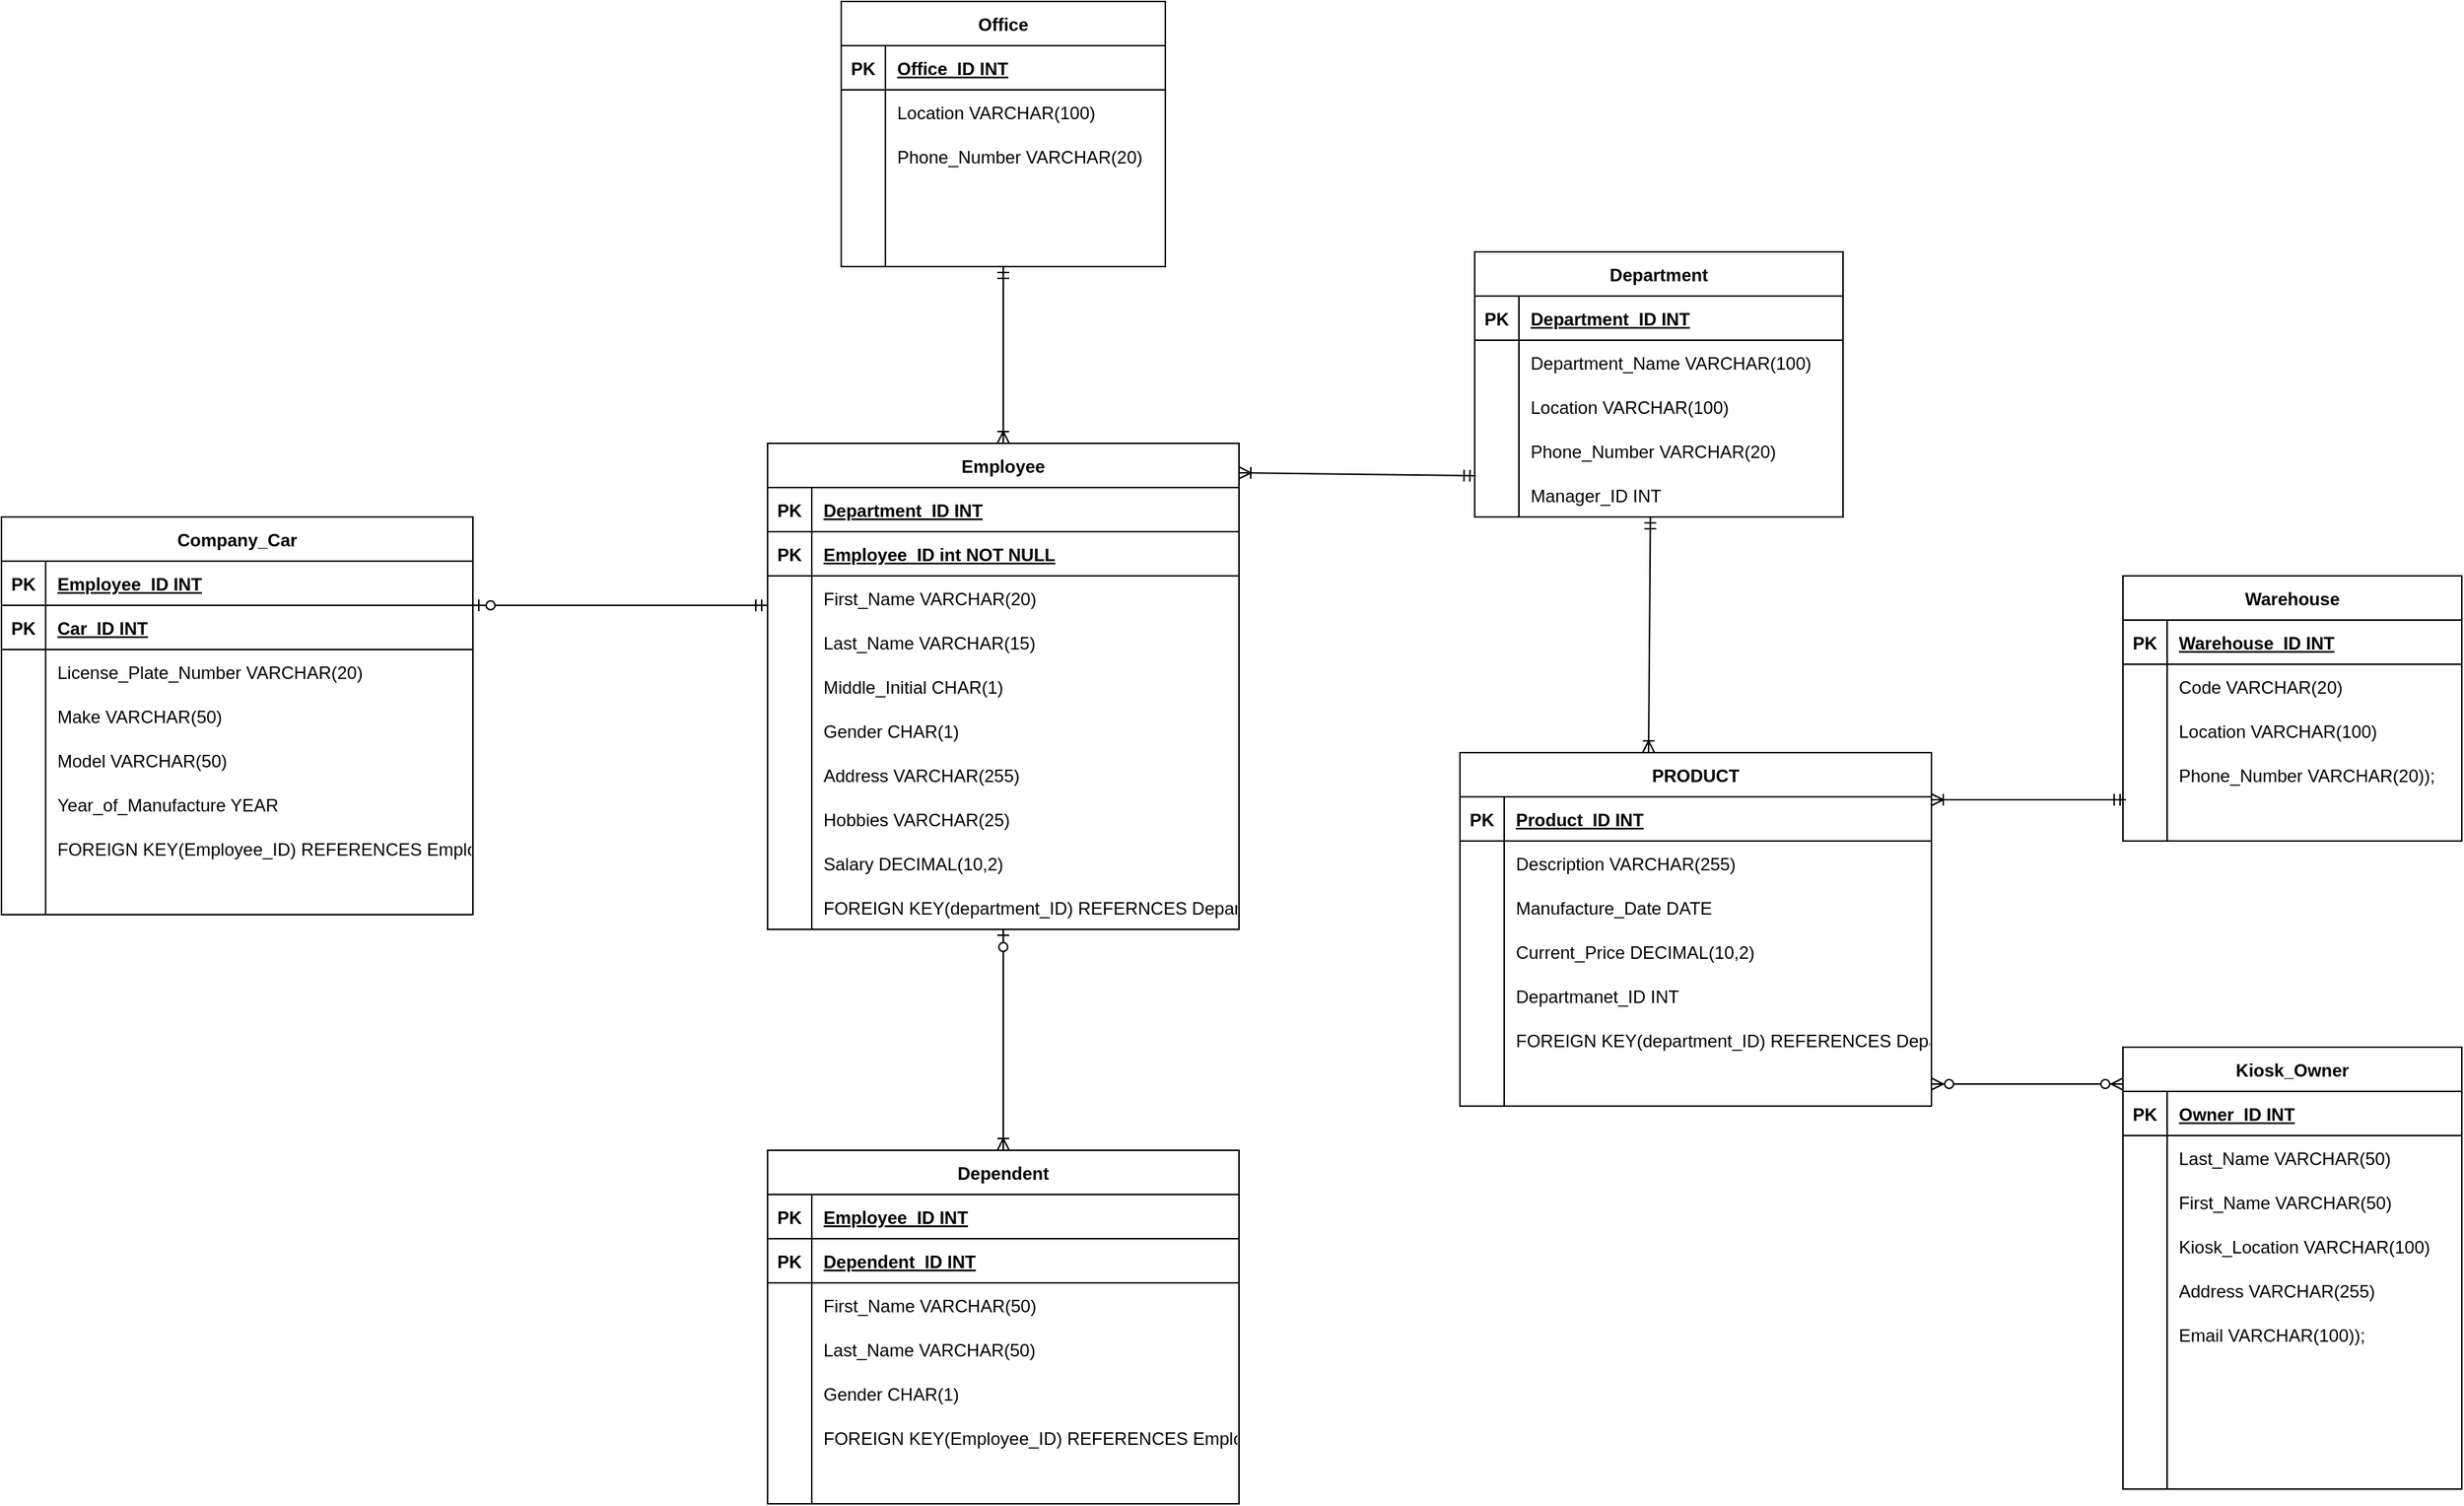 <mxfile version="24.2.5" type="device">
  <diagram name="Page-1" id="FYxfTQcmxWr0z2ywAfgW">
    <mxGraphModel dx="2918" dy="904" grid="1" gridSize="10" guides="1" tooltips="1" connect="1" arrows="1" fold="1" page="1" pageScale="1" pageWidth="850" pageHeight="1100" math="0" shadow="0">
      <root>
        <mxCell id="0" />
        <mxCell id="1" parent="0" />
        <mxCell id="MGX0rJrnLcIzaKARP4aZ-1" value="Employee" style="shape=table;startSize=30;container=1;collapsible=1;childLayout=tableLayout;fixedRows=1;rowLines=0;fontStyle=1;align=center;resizeLast=1;" vertex="1" parent="1">
          <mxGeometry x="-320" y="310" width="320" height="330" as="geometry" />
        </mxCell>
        <mxCell id="MGX0rJrnLcIzaKARP4aZ-2" value="" style="shape=tableRow;horizontal=0;startSize=0;swimlaneHead=0;swimlaneBody=0;fillColor=none;collapsible=0;dropTarget=0;points=[[0,0.5],[1,0.5]];portConstraint=eastwest;strokeColor=inherit;top=0;left=0;right=0;bottom=1;" vertex="1" parent="MGX0rJrnLcIzaKARP4aZ-1">
          <mxGeometry y="30" width="320" height="30" as="geometry" />
        </mxCell>
        <mxCell id="MGX0rJrnLcIzaKARP4aZ-3" value="PK" style="shape=partialRectangle;overflow=hidden;connectable=0;fillColor=none;strokeColor=inherit;top=0;left=0;bottom=0;right=0;fontStyle=1;" vertex="1" parent="MGX0rJrnLcIzaKARP4aZ-2">
          <mxGeometry width="30" height="30" as="geometry">
            <mxRectangle width="30" height="30" as="alternateBounds" />
          </mxGeometry>
        </mxCell>
        <mxCell id="MGX0rJrnLcIzaKARP4aZ-4" value="Department_ID INT" style="shape=partialRectangle;overflow=hidden;connectable=0;fillColor=none;align=left;strokeColor=inherit;top=0;left=0;bottom=0;right=0;spacingLeft=6;fontStyle=5;" vertex="1" parent="MGX0rJrnLcIzaKARP4aZ-2">
          <mxGeometry x="30" width="290" height="30" as="geometry">
            <mxRectangle width="290" height="30" as="alternateBounds" />
          </mxGeometry>
        </mxCell>
        <mxCell id="MGX0rJrnLcIzaKARP4aZ-5" value="" style="shape=tableRow;horizontal=0;startSize=0;swimlaneHead=0;swimlaneBody=0;fillColor=none;collapsible=0;dropTarget=0;points=[[0,0.5],[1,0.5]];portConstraint=eastwest;strokeColor=inherit;top=0;left=0;right=0;bottom=1;" vertex="1" parent="MGX0rJrnLcIzaKARP4aZ-1">
          <mxGeometry y="60" width="320" height="30" as="geometry" />
        </mxCell>
        <mxCell id="MGX0rJrnLcIzaKARP4aZ-6" value="PK" style="shape=partialRectangle;overflow=hidden;connectable=0;fillColor=none;strokeColor=inherit;top=0;left=0;bottom=0;right=0;fontStyle=1;" vertex="1" parent="MGX0rJrnLcIzaKARP4aZ-5">
          <mxGeometry width="30" height="30" as="geometry">
            <mxRectangle width="30" height="30" as="alternateBounds" />
          </mxGeometry>
        </mxCell>
        <mxCell id="MGX0rJrnLcIzaKARP4aZ-7" value="Employee_ID int NOT NULL " style="shape=partialRectangle;overflow=hidden;connectable=0;fillColor=none;align=left;strokeColor=inherit;top=0;left=0;bottom=0;right=0;spacingLeft=6;fontStyle=5;" vertex="1" parent="MGX0rJrnLcIzaKARP4aZ-5">
          <mxGeometry x="30" width="290" height="30" as="geometry">
            <mxRectangle width="290" height="30" as="alternateBounds" />
          </mxGeometry>
        </mxCell>
        <mxCell id="MGX0rJrnLcIzaKARP4aZ-8" value="" style="shape=tableRow;horizontal=0;startSize=0;swimlaneHead=0;swimlaneBody=0;fillColor=none;collapsible=0;dropTarget=0;points=[[0,0.5],[1,0.5]];portConstraint=eastwest;strokeColor=inherit;top=0;left=0;right=0;bottom=0;" vertex="1" parent="MGX0rJrnLcIzaKARP4aZ-1">
          <mxGeometry y="90" width="320" height="30" as="geometry" />
        </mxCell>
        <mxCell id="MGX0rJrnLcIzaKARP4aZ-9" value="" style="shape=partialRectangle;overflow=hidden;connectable=0;fillColor=none;strokeColor=inherit;top=0;left=0;bottom=0;right=0;" vertex="1" parent="MGX0rJrnLcIzaKARP4aZ-8">
          <mxGeometry width="30" height="30" as="geometry">
            <mxRectangle width="30" height="30" as="alternateBounds" />
          </mxGeometry>
        </mxCell>
        <mxCell id="MGX0rJrnLcIzaKARP4aZ-10" value="First_Name VARCHAR(20)" style="shape=partialRectangle;overflow=hidden;connectable=0;fillColor=none;align=left;strokeColor=inherit;top=0;left=0;bottom=0;right=0;spacingLeft=6;" vertex="1" parent="MGX0rJrnLcIzaKARP4aZ-8">
          <mxGeometry x="30" width="290" height="30" as="geometry">
            <mxRectangle width="290" height="30" as="alternateBounds" />
          </mxGeometry>
        </mxCell>
        <mxCell id="MGX0rJrnLcIzaKARP4aZ-11" value="" style="shape=tableRow;horizontal=0;startSize=0;swimlaneHead=0;swimlaneBody=0;fillColor=none;collapsible=0;dropTarget=0;points=[[0,0.5],[1,0.5]];portConstraint=eastwest;strokeColor=inherit;top=0;left=0;right=0;bottom=0;" vertex="1" parent="MGX0rJrnLcIzaKARP4aZ-1">
          <mxGeometry y="120" width="320" height="30" as="geometry" />
        </mxCell>
        <mxCell id="MGX0rJrnLcIzaKARP4aZ-12" value="" style="shape=partialRectangle;overflow=hidden;connectable=0;fillColor=none;strokeColor=inherit;top=0;left=0;bottom=0;right=0;" vertex="1" parent="MGX0rJrnLcIzaKARP4aZ-11">
          <mxGeometry width="30" height="30" as="geometry">
            <mxRectangle width="30" height="30" as="alternateBounds" />
          </mxGeometry>
        </mxCell>
        <mxCell id="MGX0rJrnLcIzaKARP4aZ-13" value="Last_Name VARCHAR(15)" style="shape=partialRectangle;overflow=hidden;connectable=0;fillColor=none;align=left;strokeColor=inherit;top=0;left=0;bottom=0;right=0;spacingLeft=6;" vertex="1" parent="MGX0rJrnLcIzaKARP4aZ-11">
          <mxGeometry x="30" width="290" height="30" as="geometry">
            <mxRectangle width="290" height="30" as="alternateBounds" />
          </mxGeometry>
        </mxCell>
        <mxCell id="MGX0rJrnLcIzaKARP4aZ-14" value="" style="shape=tableRow;horizontal=0;startSize=0;swimlaneHead=0;swimlaneBody=0;fillColor=none;collapsible=0;dropTarget=0;points=[[0,0.5],[1,0.5]];portConstraint=eastwest;strokeColor=inherit;top=0;left=0;right=0;bottom=0;" vertex="1" parent="MGX0rJrnLcIzaKARP4aZ-1">
          <mxGeometry y="150" width="320" height="30" as="geometry" />
        </mxCell>
        <mxCell id="MGX0rJrnLcIzaKARP4aZ-15" value="" style="shape=partialRectangle;overflow=hidden;connectable=0;fillColor=none;strokeColor=inherit;top=0;left=0;bottom=0;right=0;" vertex="1" parent="MGX0rJrnLcIzaKARP4aZ-14">
          <mxGeometry width="30" height="30" as="geometry">
            <mxRectangle width="30" height="30" as="alternateBounds" />
          </mxGeometry>
        </mxCell>
        <mxCell id="MGX0rJrnLcIzaKARP4aZ-16" value="Middle_Initial CHAR(1)" style="shape=partialRectangle;overflow=hidden;connectable=0;fillColor=none;align=left;strokeColor=inherit;top=0;left=0;bottom=0;right=0;spacingLeft=6;" vertex="1" parent="MGX0rJrnLcIzaKARP4aZ-14">
          <mxGeometry x="30" width="290" height="30" as="geometry">
            <mxRectangle width="290" height="30" as="alternateBounds" />
          </mxGeometry>
        </mxCell>
        <mxCell id="MGX0rJrnLcIzaKARP4aZ-17" value="" style="shape=tableRow;horizontal=0;startSize=0;swimlaneHead=0;swimlaneBody=0;fillColor=none;collapsible=0;dropTarget=0;points=[[0,0.5],[1,0.5]];portConstraint=eastwest;strokeColor=inherit;top=0;left=0;right=0;bottom=0;" vertex="1" parent="MGX0rJrnLcIzaKARP4aZ-1">
          <mxGeometry y="180" width="320" height="30" as="geometry" />
        </mxCell>
        <mxCell id="MGX0rJrnLcIzaKARP4aZ-18" value="" style="shape=partialRectangle;overflow=hidden;connectable=0;fillColor=none;strokeColor=inherit;top=0;left=0;bottom=0;right=0;" vertex="1" parent="MGX0rJrnLcIzaKARP4aZ-17">
          <mxGeometry width="30" height="30" as="geometry">
            <mxRectangle width="30" height="30" as="alternateBounds" />
          </mxGeometry>
        </mxCell>
        <mxCell id="MGX0rJrnLcIzaKARP4aZ-19" value="Gender CHAR(1)" style="shape=partialRectangle;overflow=hidden;connectable=0;fillColor=none;align=left;strokeColor=inherit;top=0;left=0;bottom=0;right=0;spacingLeft=6;" vertex="1" parent="MGX0rJrnLcIzaKARP4aZ-17">
          <mxGeometry x="30" width="290" height="30" as="geometry">
            <mxRectangle width="290" height="30" as="alternateBounds" />
          </mxGeometry>
        </mxCell>
        <mxCell id="MGX0rJrnLcIzaKARP4aZ-20" value="" style="shape=tableRow;horizontal=0;startSize=0;swimlaneHead=0;swimlaneBody=0;fillColor=none;collapsible=0;dropTarget=0;points=[[0,0.5],[1,0.5]];portConstraint=eastwest;strokeColor=inherit;top=0;left=0;right=0;bottom=0;" vertex="1" parent="MGX0rJrnLcIzaKARP4aZ-1">
          <mxGeometry y="210" width="320" height="30" as="geometry" />
        </mxCell>
        <mxCell id="MGX0rJrnLcIzaKARP4aZ-21" value="" style="shape=partialRectangle;overflow=hidden;connectable=0;fillColor=none;strokeColor=inherit;top=0;left=0;bottom=0;right=0;" vertex="1" parent="MGX0rJrnLcIzaKARP4aZ-20">
          <mxGeometry width="30" height="30" as="geometry">
            <mxRectangle width="30" height="30" as="alternateBounds" />
          </mxGeometry>
        </mxCell>
        <mxCell id="MGX0rJrnLcIzaKARP4aZ-22" value="Address VARCHAR(255)" style="shape=partialRectangle;overflow=hidden;connectable=0;fillColor=none;align=left;strokeColor=inherit;top=0;left=0;bottom=0;right=0;spacingLeft=6;" vertex="1" parent="MGX0rJrnLcIzaKARP4aZ-20">
          <mxGeometry x="30" width="290" height="30" as="geometry">
            <mxRectangle width="290" height="30" as="alternateBounds" />
          </mxGeometry>
        </mxCell>
        <mxCell id="MGX0rJrnLcIzaKARP4aZ-23" value="" style="shape=tableRow;horizontal=0;startSize=0;swimlaneHead=0;swimlaneBody=0;fillColor=none;collapsible=0;dropTarget=0;points=[[0,0.5],[1,0.5]];portConstraint=eastwest;strokeColor=inherit;top=0;left=0;right=0;bottom=0;" vertex="1" parent="MGX0rJrnLcIzaKARP4aZ-1">
          <mxGeometry y="240" width="320" height="30" as="geometry" />
        </mxCell>
        <mxCell id="MGX0rJrnLcIzaKARP4aZ-24" value="" style="shape=partialRectangle;overflow=hidden;connectable=0;fillColor=none;strokeColor=inherit;top=0;left=0;bottom=0;right=0;" vertex="1" parent="MGX0rJrnLcIzaKARP4aZ-23">
          <mxGeometry width="30" height="30" as="geometry">
            <mxRectangle width="30" height="30" as="alternateBounds" />
          </mxGeometry>
        </mxCell>
        <mxCell id="MGX0rJrnLcIzaKARP4aZ-25" value="Hobbies VARCHAR(25)" style="shape=partialRectangle;overflow=hidden;connectable=0;fillColor=none;align=left;strokeColor=inherit;top=0;left=0;bottom=0;right=0;spacingLeft=6;" vertex="1" parent="MGX0rJrnLcIzaKARP4aZ-23">
          <mxGeometry x="30" width="290" height="30" as="geometry">
            <mxRectangle width="290" height="30" as="alternateBounds" />
          </mxGeometry>
        </mxCell>
        <mxCell id="MGX0rJrnLcIzaKARP4aZ-26" value="" style="shape=tableRow;horizontal=0;startSize=0;swimlaneHead=0;swimlaneBody=0;fillColor=none;collapsible=0;dropTarget=0;points=[[0,0.5],[1,0.5]];portConstraint=eastwest;strokeColor=inherit;top=0;left=0;right=0;bottom=0;" vertex="1" parent="MGX0rJrnLcIzaKARP4aZ-1">
          <mxGeometry y="270" width="320" height="30" as="geometry" />
        </mxCell>
        <mxCell id="MGX0rJrnLcIzaKARP4aZ-27" value="" style="shape=partialRectangle;overflow=hidden;connectable=0;fillColor=none;strokeColor=inherit;top=0;left=0;bottom=0;right=0;" vertex="1" parent="MGX0rJrnLcIzaKARP4aZ-26">
          <mxGeometry width="30" height="30" as="geometry">
            <mxRectangle width="30" height="30" as="alternateBounds" />
          </mxGeometry>
        </mxCell>
        <mxCell id="MGX0rJrnLcIzaKARP4aZ-28" value="Salary DECIMAL(10,2)" style="shape=partialRectangle;overflow=hidden;connectable=0;fillColor=none;align=left;strokeColor=inherit;top=0;left=0;bottom=0;right=0;spacingLeft=6;" vertex="1" parent="MGX0rJrnLcIzaKARP4aZ-26">
          <mxGeometry x="30" width="290" height="30" as="geometry">
            <mxRectangle width="290" height="30" as="alternateBounds" />
          </mxGeometry>
        </mxCell>
        <mxCell id="MGX0rJrnLcIzaKARP4aZ-29" value="" style="shape=tableRow;horizontal=0;startSize=0;swimlaneHead=0;swimlaneBody=0;fillColor=none;collapsible=0;dropTarget=0;points=[[0,0.5],[1,0.5]];portConstraint=eastwest;strokeColor=inherit;top=0;left=0;right=0;bottom=0;" vertex="1" parent="MGX0rJrnLcIzaKARP4aZ-1">
          <mxGeometry y="300" width="320" height="30" as="geometry" />
        </mxCell>
        <mxCell id="MGX0rJrnLcIzaKARP4aZ-30" value="" style="shape=partialRectangle;overflow=hidden;connectable=0;fillColor=none;strokeColor=inherit;top=0;left=0;bottom=0;right=0;" vertex="1" parent="MGX0rJrnLcIzaKARP4aZ-29">
          <mxGeometry width="30" height="30" as="geometry">
            <mxRectangle width="30" height="30" as="alternateBounds" />
          </mxGeometry>
        </mxCell>
        <mxCell id="MGX0rJrnLcIzaKARP4aZ-31" value="FOREIGN KEY(department_ID) REFERNCES Department(Department_ID)" style="shape=partialRectangle;overflow=hidden;connectable=0;fillColor=none;align=left;strokeColor=inherit;top=0;left=0;bottom=0;right=0;spacingLeft=6;" vertex="1" parent="MGX0rJrnLcIzaKARP4aZ-29">
          <mxGeometry x="30" width="290" height="30" as="geometry">
            <mxRectangle width="290" height="30" as="alternateBounds" />
          </mxGeometry>
        </mxCell>
        <mxCell id="MGX0rJrnLcIzaKARP4aZ-32" value="Department" style="shape=table;startSize=30;container=1;collapsible=1;childLayout=tableLayout;fixedRows=1;rowLines=0;fontStyle=1;align=center;resizeLast=1;" vertex="1" parent="1">
          <mxGeometry x="160" y="180" width="250" height="180" as="geometry" />
        </mxCell>
        <mxCell id="MGX0rJrnLcIzaKARP4aZ-33" value="" style="shape=tableRow;horizontal=0;startSize=0;swimlaneHead=0;swimlaneBody=0;fillColor=none;collapsible=0;dropTarget=0;points=[[0,0.5],[1,0.5]];portConstraint=eastwest;strokeColor=inherit;top=0;left=0;right=0;bottom=1;" vertex="1" parent="MGX0rJrnLcIzaKARP4aZ-32">
          <mxGeometry y="30" width="250" height="30" as="geometry" />
        </mxCell>
        <mxCell id="MGX0rJrnLcIzaKARP4aZ-34" value="PK" style="shape=partialRectangle;overflow=hidden;connectable=0;fillColor=none;strokeColor=inherit;top=0;left=0;bottom=0;right=0;fontStyle=1;" vertex="1" parent="MGX0rJrnLcIzaKARP4aZ-33">
          <mxGeometry width="30" height="30" as="geometry">
            <mxRectangle width="30" height="30" as="alternateBounds" />
          </mxGeometry>
        </mxCell>
        <mxCell id="MGX0rJrnLcIzaKARP4aZ-35" value="Department_ID INT " style="shape=partialRectangle;overflow=hidden;connectable=0;fillColor=none;align=left;strokeColor=inherit;top=0;left=0;bottom=0;right=0;spacingLeft=6;fontStyle=5;" vertex="1" parent="MGX0rJrnLcIzaKARP4aZ-33">
          <mxGeometry x="30" width="220" height="30" as="geometry">
            <mxRectangle width="220" height="30" as="alternateBounds" />
          </mxGeometry>
        </mxCell>
        <mxCell id="MGX0rJrnLcIzaKARP4aZ-36" value="" style="shape=tableRow;horizontal=0;startSize=0;swimlaneHead=0;swimlaneBody=0;fillColor=none;collapsible=0;dropTarget=0;points=[[0,0.5],[1,0.5]];portConstraint=eastwest;strokeColor=inherit;top=0;left=0;right=0;bottom=0;" vertex="1" parent="MGX0rJrnLcIzaKARP4aZ-32">
          <mxGeometry y="60" width="250" height="30" as="geometry" />
        </mxCell>
        <mxCell id="MGX0rJrnLcIzaKARP4aZ-37" value="" style="shape=partialRectangle;overflow=hidden;connectable=0;fillColor=none;strokeColor=inherit;top=0;left=0;bottom=0;right=0;" vertex="1" parent="MGX0rJrnLcIzaKARP4aZ-36">
          <mxGeometry width="30" height="30" as="geometry">
            <mxRectangle width="30" height="30" as="alternateBounds" />
          </mxGeometry>
        </mxCell>
        <mxCell id="MGX0rJrnLcIzaKARP4aZ-38" value="Department_Name VARCHAR(100)" style="shape=partialRectangle;overflow=hidden;connectable=0;fillColor=none;align=left;strokeColor=inherit;top=0;left=0;bottom=0;right=0;spacingLeft=6;" vertex="1" parent="MGX0rJrnLcIzaKARP4aZ-36">
          <mxGeometry x="30" width="220" height="30" as="geometry">
            <mxRectangle width="220" height="30" as="alternateBounds" />
          </mxGeometry>
        </mxCell>
        <mxCell id="MGX0rJrnLcIzaKARP4aZ-39" value="" style="shape=tableRow;horizontal=0;startSize=0;swimlaneHead=0;swimlaneBody=0;fillColor=none;collapsible=0;dropTarget=0;points=[[0,0.5],[1,0.5]];portConstraint=eastwest;strokeColor=inherit;top=0;left=0;right=0;bottom=0;" vertex="1" parent="MGX0rJrnLcIzaKARP4aZ-32">
          <mxGeometry y="90" width="250" height="30" as="geometry" />
        </mxCell>
        <mxCell id="MGX0rJrnLcIzaKARP4aZ-40" value="" style="shape=partialRectangle;overflow=hidden;connectable=0;fillColor=none;strokeColor=inherit;top=0;left=0;bottom=0;right=0;" vertex="1" parent="MGX0rJrnLcIzaKARP4aZ-39">
          <mxGeometry width="30" height="30" as="geometry">
            <mxRectangle width="30" height="30" as="alternateBounds" />
          </mxGeometry>
        </mxCell>
        <mxCell id="MGX0rJrnLcIzaKARP4aZ-41" value="Location VARCHAR(100)" style="shape=partialRectangle;overflow=hidden;connectable=0;fillColor=none;align=left;strokeColor=inherit;top=0;left=0;bottom=0;right=0;spacingLeft=6;" vertex="1" parent="MGX0rJrnLcIzaKARP4aZ-39">
          <mxGeometry x="30" width="220" height="30" as="geometry">
            <mxRectangle width="220" height="30" as="alternateBounds" />
          </mxGeometry>
        </mxCell>
        <mxCell id="MGX0rJrnLcIzaKARP4aZ-42" value="" style="shape=tableRow;horizontal=0;startSize=0;swimlaneHead=0;swimlaneBody=0;fillColor=none;collapsible=0;dropTarget=0;points=[[0,0.5],[1,0.5]];portConstraint=eastwest;strokeColor=inherit;top=0;left=0;right=0;bottom=0;" vertex="1" parent="MGX0rJrnLcIzaKARP4aZ-32">
          <mxGeometry y="120" width="250" height="30" as="geometry" />
        </mxCell>
        <mxCell id="MGX0rJrnLcIzaKARP4aZ-43" value="" style="shape=partialRectangle;overflow=hidden;connectable=0;fillColor=none;strokeColor=inherit;top=0;left=0;bottom=0;right=0;" vertex="1" parent="MGX0rJrnLcIzaKARP4aZ-42">
          <mxGeometry width="30" height="30" as="geometry">
            <mxRectangle width="30" height="30" as="alternateBounds" />
          </mxGeometry>
        </mxCell>
        <mxCell id="MGX0rJrnLcIzaKARP4aZ-44" value="Phone_Number VARCHAR(20)" style="shape=partialRectangle;overflow=hidden;connectable=0;fillColor=none;align=left;strokeColor=inherit;top=0;left=0;bottom=0;right=0;spacingLeft=6;" vertex="1" parent="MGX0rJrnLcIzaKARP4aZ-42">
          <mxGeometry x="30" width="220" height="30" as="geometry">
            <mxRectangle width="220" height="30" as="alternateBounds" />
          </mxGeometry>
        </mxCell>
        <mxCell id="MGX0rJrnLcIzaKARP4aZ-45" value="" style="shape=tableRow;horizontal=0;startSize=0;swimlaneHead=0;swimlaneBody=0;fillColor=none;collapsible=0;dropTarget=0;points=[[0,0.5],[1,0.5]];portConstraint=eastwest;strokeColor=inherit;top=0;left=0;right=0;bottom=0;" vertex="1" parent="MGX0rJrnLcIzaKARP4aZ-32">
          <mxGeometry y="150" width="250" height="30" as="geometry" />
        </mxCell>
        <mxCell id="MGX0rJrnLcIzaKARP4aZ-46" value="" style="shape=partialRectangle;overflow=hidden;connectable=0;fillColor=none;strokeColor=inherit;top=0;left=0;bottom=0;right=0;" vertex="1" parent="MGX0rJrnLcIzaKARP4aZ-45">
          <mxGeometry width="30" height="30" as="geometry">
            <mxRectangle width="30" height="30" as="alternateBounds" />
          </mxGeometry>
        </mxCell>
        <mxCell id="MGX0rJrnLcIzaKARP4aZ-47" value="Manager_ID INT" style="shape=partialRectangle;overflow=hidden;connectable=0;fillColor=none;align=left;strokeColor=inherit;top=0;left=0;bottom=0;right=0;spacingLeft=6;" vertex="1" parent="MGX0rJrnLcIzaKARP4aZ-45">
          <mxGeometry x="30" width="220" height="30" as="geometry">
            <mxRectangle width="220" height="30" as="alternateBounds" />
          </mxGeometry>
        </mxCell>
        <mxCell id="MGX0rJrnLcIzaKARP4aZ-48" value="Dependent" style="shape=table;startSize=30;container=1;collapsible=1;childLayout=tableLayout;fixedRows=1;rowLines=0;fontStyle=1;align=center;resizeLast=1;" vertex="1" parent="1">
          <mxGeometry x="-320" y="790" width="320" height="240" as="geometry" />
        </mxCell>
        <mxCell id="MGX0rJrnLcIzaKARP4aZ-49" value="" style="shape=tableRow;horizontal=0;startSize=0;swimlaneHead=0;swimlaneBody=0;fillColor=none;collapsible=0;dropTarget=0;points=[[0,0.5],[1,0.5]];portConstraint=eastwest;strokeColor=inherit;top=0;left=0;right=0;bottom=1;" vertex="1" parent="MGX0rJrnLcIzaKARP4aZ-48">
          <mxGeometry y="30" width="320" height="30" as="geometry" />
        </mxCell>
        <mxCell id="MGX0rJrnLcIzaKARP4aZ-50" value="PK" style="shape=partialRectangle;overflow=hidden;connectable=0;fillColor=none;strokeColor=inherit;top=0;left=0;bottom=0;right=0;fontStyle=1;" vertex="1" parent="MGX0rJrnLcIzaKARP4aZ-49">
          <mxGeometry width="30" height="30" as="geometry">
            <mxRectangle width="30" height="30" as="alternateBounds" />
          </mxGeometry>
        </mxCell>
        <mxCell id="MGX0rJrnLcIzaKARP4aZ-51" value="Employee_ID INT" style="shape=partialRectangle;overflow=hidden;connectable=0;fillColor=none;align=left;strokeColor=inherit;top=0;left=0;bottom=0;right=0;spacingLeft=6;fontStyle=5;" vertex="1" parent="MGX0rJrnLcIzaKARP4aZ-49">
          <mxGeometry x="30" width="290" height="30" as="geometry">
            <mxRectangle width="290" height="30" as="alternateBounds" />
          </mxGeometry>
        </mxCell>
        <mxCell id="MGX0rJrnLcIzaKARP4aZ-52" value="" style="shape=tableRow;horizontal=0;startSize=0;swimlaneHead=0;swimlaneBody=0;fillColor=none;collapsible=0;dropTarget=0;points=[[0,0.5],[1,0.5]];portConstraint=eastwest;strokeColor=inherit;top=0;left=0;right=0;bottom=1;" vertex="1" parent="MGX0rJrnLcIzaKARP4aZ-48">
          <mxGeometry y="60" width="320" height="30" as="geometry" />
        </mxCell>
        <mxCell id="MGX0rJrnLcIzaKARP4aZ-53" value="PK" style="shape=partialRectangle;overflow=hidden;connectable=0;fillColor=none;strokeColor=inherit;top=0;left=0;bottom=0;right=0;fontStyle=1;" vertex="1" parent="MGX0rJrnLcIzaKARP4aZ-52">
          <mxGeometry width="30" height="30" as="geometry">
            <mxRectangle width="30" height="30" as="alternateBounds" />
          </mxGeometry>
        </mxCell>
        <mxCell id="MGX0rJrnLcIzaKARP4aZ-54" value="Dependent_ID INT " style="shape=partialRectangle;overflow=hidden;connectable=0;fillColor=none;align=left;strokeColor=inherit;top=0;left=0;bottom=0;right=0;spacingLeft=6;fontStyle=5;" vertex="1" parent="MGX0rJrnLcIzaKARP4aZ-52">
          <mxGeometry x="30" width="290" height="30" as="geometry">
            <mxRectangle width="290" height="30" as="alternateBounds" />
          </mxGeometry>
        </mxCell>
        <mxCell id="MGX0rJrnLcIzaKARP4aZ-55" value="" style="shape=tableRow;horizontal=0;startSize=0;swimlaneHead=0;swimlaneBody=0;fillColor=none;collapsible=0;dropTarget=0;points=[[0,0.5],[1,0.5]];portConstraint=eastwest;strokeColor=inherit;top=0;left=0;right=0;bottom=0;" vertex="1" parent="MGX0rJrnLcIzaKARP4aZ-48">
          <mxGeometry y="90" width="320" height="30" as="geometry" />
        </mxCell>
        <mxCell id="MGX0rJrnLcIzaKARP4aZ-56" value="" style="shape=partialRectangle;overflow=hidden;connectable=0;fillColor=none;strokeColor=inherit;top=0;left=0;bottom=0;right=0;" vertex="1" parent="MGX0rJrnLcIzaKARP4aZ-55">
          <mxGeometry width="30" height="30" as="geometry">
            <mxRectangle width="30" height="30" as="alternateBounds" />
          </mxGeometry>
        </mxCell>
        <mxCell id="MGX0rJrnLcIzaKARP4aZ-57" value="First_Name VARCHAR(50)" style="shape=partialRectangle;overflow=hidden;connectable=0;fillColor=none;align=left;strokeColor=inherit;top=0;left=0;bottom=0;right=0;spacingLeft=6;" vertex="1" parent="MGX0rJrnLcIzaKARP4aZ-55">
          <mxGeometry x="30" width="290" height="30" as="geometry">
            <mxRectangle width="290" height="30" as="alternateBounds" />
          </mxGeometry>
        </mxCell>
        <mxCell id="MGX0rJrnLcIzaKARP4aZ-58" value="" style="shape=tableRow;horizontal=0;startSize=0;swimlaneHead=0;swimlaneBody=0;fillColor=none;collapsible=0;dropTarget=0;points=[[0,0.5],[1,0.5]];portConstraint=eastwest;strokeColor=inherit;top=0;left=0;right=0;bottom=0;" vertex="1" parent="MGX0rJrnLcIzaKARP4aZ-48">
          <mxGeometry y="120" width="320" height="30" as="geometry" />
        </mxCell>
        <mxCell id="MGX0rJrnLcIzaKARP4aZ-59" value="" style="shape=partialRectangle;overflow=hidden;connectable=0;fillColor=none;strokeColor=inherit;top=0;left=0;bottom=0;right=0;" vertex="1" parent="MGX0rJrnLcIzaKARP4aZ-58">
          <mxGeometry width="30" height="30" as="geometry">
            <mxRectangle width="30" height="30" as="alternateBounds" />
          </mxGeometry>
        </mxCell>
        <mxCell id="MGX0rJrnLcIzaKARP4aZ-60" value="Last_Name VARCHAR(50)" style="shape=partialRectangle;overflow=hidden;connectable=0;fillColor=none;align=left;strokeColor=inherit;top=0;left=0;bottom=0;right=0;spacingLeft=6;" vertex="1" parent="MGX0rJrnLcIzaKARP4aZ-58">
          <mxGeometry x="30" width="290" height="30" as="geometry">
            <mxRectangle width="290" height="30" as="alternateBounds" />
          </mxGeometry>
        </mxCell>
        <mxCell id="MGX0rJrnLcIzaKARP4aZ-61" value="" style="shape=tableRow;horizontal=0;startSize=0;swimlaneHead=0;swimlaneBody=0;fillColor=none;collapsible=0;dropTarget=0;points=[[0,0.5],[1,0.5]];portConstraint=eastwest;strokeColor=inherit;top=0;left=0;right=0;bottom=0;" vertex="1" parent="MGX0rJrnLcIzaKARP4aZ-48">
          <mxGeometry y="150" width="320" height="30" as="geometry" />
        </mxCell>
        <mxCell id="MGX0rJrnLcIzaKARP4aZ-62" value="" style="shape=partialRectangle;overflow=hidden;connectable=0;fillColor=none;strokeColor=inherit;top=0;left=0;bottom=0;right=0;" vertex="1" parent="MGX0rJrnLcIzaKARP4aZ-61">
          <mxGeometry width="30" height="30" as="geometry">
            <mxRectangle width="30" height="30" as="alternateBounds" />
          </mxGeometry>
        </mxCell>
        <mxCell id="MGX0rJrnLcIzaKARP4aZ-63" value="Gender CHAR(1)" style="shape=partialRectangle;overflow=hidden;connectable=0;fillColor=none;align=left;strokeColor=inherit;top=0;left=0;bottom=0;right=0;spacingLeft=6;" vertex="1" parent="MGX0rJrnLcIzaKARP4aZ-61">
          <mxGeometry x="30" width="290" height="30" as="geometry">
            <mxRectangle width="290" height="30" as="alternateBounds" />
          </mxGeometry>
        </mxCell>
        <mxCell id="MGX0rJrnLcIzaKARP4aZ-64" value="" style="shape=tableRow;horizontal=0;startSize=0;swimlaneHead=0;swimlaneBody=0;fillColor=none;collapsible=0;dropTarget=0;points=[[0,0.5],[1,0.5]];portConstraint=eastwest;strokeColor=inherit;top=0;left=0;right=0;bottom=0;" vertex="1" parent="MGX0rJrnLcIzaKARP4aZ-48">
          <mxGeometry y="180" width="320" height="30" as="geometry" />
        </mxCell>
        <mxCell id="MGX0rJrnLcIzaKARP4aZ-65" value="" style="shape=partialRectangle;overflow=hidden;connectable=0;fillColor=none;strokeColor=inherit;top=0;left=0;bottom=0;right=0;" vertex="1" parent="MGX0rJrnLcIzaKARP4aZ-64">
          <mxGeometry width="30" height="30" as="geometry">
            <mxRectangle width="30" height="30" as="alternateBounds" />
          </mxGeometry>
        </mxCell>
        <mxCell id="MGX0rJrnLcIzaKARP4aZ-66" value="FOREIGN KEY(Employee_ID) REFERENCES Employee(Employee_id));" style="shape=partialRectangle;overflow=hidden;connectable=0;fillColor=none;align=left;strokeColor=inherit;top=0;left=0;bottom=0;right=0;spacingLeft=6;" vertex="1" parent="MGX0rJrnLcIzaKARP4aZ-64">
          <mxGeometry x="30" width="290" height="30" as="geometry">
            <mxRectangle width="290" height="30" as="alternateBounds" />
          </mxGeometry>
        </mxCell>
        <mxCell id="MGX0rJrnLcIzaKARP4aZ-67" value="" style="shape=tableRow;horizontal=0;startSize=0;swimlaneHead=0;swimlaneBody=0;fillColor=none;collapsible=0;dropTarget=0;points=[[0,0.5],[1,0.5]];portConstraint=eastwest;strokeColor=inherit;top=0;left=0;right=0;bottom=0;" vertex="1" parent="MGX0rJrnLcIzaKARP4aZ-48">
          <mxGeometry y="210" width="320" height="30" as="geometry" />
        </mxCell>
        <mxCell id="MGX0rJrnLcIzaKARP4aZ-68" value="" style="shape=partialRectangle;overflow=hidden;connectable=0;fillColor=none;strokeColor=inherit;top=0;left=0;bottom=0;right=0;" vertex="1" parent="MGX0rJrnLcIzaKARP4aZ-67">
          <mxGeometry width="30" height="30" as="geometry">
            <mxRectangle width="30" height="30" as="alternateBounds" />
          </mxGeometry>
        </mxCell>
        <mxCell id="MGX0rJrnLcIzaKARP4aZ-69" value="" style="shape=partialRectangle;overflow=hidden;connectable=0;fillColor=none;align=left;strokeColor=inherit;top=0;left=0;bottom=0;right=0;spacingLeft=6;" vertex="1" parent="MGX0rJrnLcIzaKARP4aZ-67">
          <mxGeometry x="30" width="290" height="30" as="geometry">
            <mxRectangle width="290" height="30" as="alternateBounds" />
          </mxGeometry>
        </mxCell>
        <mxCell id="MGX0rJrnLcIzaKARP4aZ-70" value="Office" style="shape=table;startSize=30;container=1;collapsible=1;childLayout=tableLayout;fixedRows=1;rowLines=0;fontStyle=1;align=center;resizeLast=1;" vertex="1" parent="1">
          <mxGeometry x="-270" y="10" width="220" height="180" as="geometry" />
        </mxCell>
        <mxCell id="MGX0rJrnLcIzaKARP4aZ-71" value="" style="shape=tableRow;horizontal=0;startSize=0;swimlaneHead=0;swimlaneBody=0;fillColor=none;collapsible=0;dropTarget=0;points=[[0,0.5],[1,0.5]];portConstraint=eastwest;strokeColor=inherit;top=0;left=0;right=0;bottom=1;" vertex="1" parent="MGX0rJrnLcIzaKARP4aZ-70">
          <mxGeometry y="30" width="220" height="30" as="geometry" />
        </mxCell>
        <mxCell id="MGX0rJrnLcIzaKARP4aZ-72" value="PK" style="shape=partialRectangle;overflow=hidden;connectable=0;fillColor=none;strokeColor=inherit;top=0;left=0;bottom=0;right=0;fontStyle=1;" vertex="1" parent="MGX0rJrnLcIzaKARP4aZ-71">
          <mxGeometry width="30" height="30" as="geometry">
            <mxRectangle width="30" height="30" as="alternateBounds" />
          </mxGeometry>
        </mxCell>
        <mxCell id="MGX0rJrnLcIzaKARP4aZ-73" value="Office_ID INT " style="shape=partialRectangle;overflow=hidden;connectable=0;fillColor=none;align=left;strokeColor=inherit;top=0;left=0;bottom=0;right=0;spacingLeft=6;fontStyle=5;" vertex="1" parent="MGX0rJrnLcIzaKARP4aZ-71">
          <mxGeometry x="30" width="190" height="30" as="geometry">
            <mxRectangle width="190" height="30" as="alternateBounds" />
          </mxGeometry>
        </mxCell>
        <mxCell id="MGX0rJrnLcIzaKARP4aZ-74" value="" style="shape=tableRow;horizontal=0;startSize=0;swimlaneHead=0;swimlaneBody=0;fillColor=none;collapsible=0;dropTarget=0;points=[[0,0.5],[1,0.5]];portConstraint=eastwest;strokeColor=inherit;top=0;left=0;right=0;bottom=0;" vertex="1" parent="MGX0rJrnLcIzaKARP4aZ-70">
          <mxGeometry y="60" width="220" height="30" as="geometry" />
        </mxCell>
        <mxCell id="MGX0rJrnLcIzaKARP4aZ-75" value="" style="shape=partialRectangle;overflow=hidden;connectable=0;fillColor=none;strokeColor=inherit;top=0;left=0;bottom=0;right=0;" vertex="1" parent="MGX0rJrnLcIzaKARP4aZ-74">
          <mxGeometry width="30" height="30" as="geometry">
            <mxRectangle width="30" height="30" as="alternateBounds" />
          </mxGeometry>
        </mxCell>
        <mxCell id="MGX0rJrnLcIzaKARP4aZ-76" value="Location VARCHAR(100)" style="shape=partialRectangle;overflow=hidden;connectable=0;fillColor=none;align=left;strokeColor=inherit;top=0;left=0;bottom=0;right=0;spacingLeft=6;" vertex="1" parent="MGX0rJrnLcIzaKARP4aZ-74">
          <mxGeometry x="30" width="190" height="30" as="geometry">
            <mxRectangle width="190" height="30" as="alternateBounds" />
          </mxGeometry>
        </mxCell>
        <mxCell id="MGX0rJrnLcIzaKARP4aZ-77" value="" style="shape=tableRow;horizontal=0;startSize=0;swimlaneHead=0;swimlaneBody=0;fillColor=none;collapsible=0;dropTarget=0;points=[[0,0.5],[1,0.5]];portConstraint=eastwest;strokeColor=inherit;top=0;left=0;right=0;bottom=0;" vertex="1" parent="MGX0rJrnLcIzaKARP4aZ-70">
          <mxGeometry y="90" width="220" height="30" as="geometry" />
        </mxCell>
        <mxCell id="MGX0rJrnLcIzaKARP4aZ-78" value="" style="shape=partialRectangle;overflow=hidden;connectable=0;fillColor=none;strokeColor=inherit;top=0;left=0;bottom=0;right=0;" vertex="1" parent="MGX0rJrnLcIzaKARP4aZ-77">
          <mxGeometry width="30" height="30" as="geometry">
            <mxRectangle width="30" height="30" as="alternateBounds" />
          </mxGeometry>
        </mxCell>
        <mxCell id="MGX0rJrnLcIzaKARP4aZ-79" value="Phone_Number VARCHAR(20)" style="shape=partialRectangle;overflow=hidden;connectable=0;fillColor=none;align=left;strokeColor=inherit;top=0;left=0;bottom=0;right=0;spacingLeft=6;" vertex="1" parent="MGX0rJrnLcIzaKARP4aZ-77">
          <mxGeometry x="30" width="190" height="30" as="geometry">
            <mxRectangle width="190" height="30" as="alternateBounds" />
          </mxGeometry>
        </mxCell>
        <mxCell id="MGX0rJrnLcIzaKARP4aZ-80" value="" style="shape=tableRow;horizontal=0;startSize=0;swimlaneHead=0;swimlaneBody=0;fillColor=none;collapsible=0;dropTarget=0;points=[[0,0.5],[1,0.5]];portConstraint=eastwest;strokeColor=inherit;top=0;left=0;right=0;bottom=0;" vertex="1" parent="MGX0rJrnLcIzaKARP4aZ-70">
          <mxGeometry y="120" width="220" height="30" as="geometry" />
        </mxCell>
        <mxCell id="MGX0rJrnLcIzaKARP4aZ-81" value="" style="shape=partialRectangle;overflow=hidden;connectable=0;fillColor=none;strokeColor=inherit;top=0;left=0;bottom=0;right=0;" vertex="1" parent="MGX0rJrnLcIzaKARP4aZ-80">
          <mxGeometry width="30" height="30" as="geometry">
            <mxRectangle width="30" height="30" as="alternateBounds" />
          </mxGeometry>
        </mxCell>
        <mxCell id="MGX0rJrnLcIzaKARP4aZ-82" value="" style="shape=partialRectangle;overflow=hidden;connectable=0;fillColor=none;align=left;strokeColor=inherit;top=0;left=0;bottom=0;right=0;spacingLeft=6;" vertex="1" parent="MGX0rJrnLcIzaKARP4aZ-80">
          <mxGeometry x="30" width="190" height="30" as="geometry">
            <mxRectangle width="190" height="30" as="alternateBounds" />
          </mxGeometry>
        </mxCell>
        <mxCell id="MGX0rJrnLcIzaKARP4aZ-83" value="" style="shape=tableRow;horizontal=0;startSize=0;swimlaneHead=0;swimlaneBody=0;fillColor=none;collapsible=0;dropTarget=0;points=[[0,0.5],[1,0.5]];portConstraint=eastwest;strokeColor=inherit;top=0;left=0;right=0;bottom=0;" vertex="1" parent="MGX0rJrnLcIzaKARP4aZ-70">
          <mxGeometry y="150" width="220" height="30" as="geometry" />
        </mxCell>
        <mxCell id="MGX0rJrnLcIzaKARP4aZ-84" value="" style="shape=partialRectangle;overflow=hidden;connectable=0;fillColor=none;strokeColor=inherit;top=0;left=0;bottom=0;right=0;" vertex="1" parent="MGX0rJrnLcIzaKARP4aZ-83">
          <mxGeometry width="30" height="30" as="geometry">
            <mxRectangle width="30" height="30" as="alternateBounds" />
          </mxGeometry>
        </mxCell>
        <mxCell id="MGX0rJrnLcIzaKARP4aZ-85" value="" style="shape=partialRectangle;overflow=hidden;connectable=0;fillColor=none;align=left;strokeColor=inherit;top=0;left=0;bottom=0;right=0;spacingLeft=6;" vertex="1" parent="MGX0rJrnLcIzaKARP4aZ-83">
          <mxGeometry x="30" width="190" height="30" as="geometry">
            <mxRectangle width="190" height="30" as="alternateBounds" />
          </mxGeometry>
        </mxCell>
        <mxCell id="MGX0rJrnLcIzaKARP4aZ-86" value="Company_Car" style="shape=table;startSize=30;container=1;collapsible=1;childLayout=tableLayout;fixedRows=1;rowLines=0;fontStyle=1;align=center;resizeLast=1;" vertex="1" parent="1">
          <mxGeometry x="-840" y="360" width="320" height="270" as="geometry" />
        </mxCell>
        <mxCell id="MGX0rJrnLcIzaKARP4aZ-87" value="" style="shape=tableRow;horizontal=0;startSize=0;swimlaneHead=0;swimlaneBody=0;fillColor=none;collapsible=0;dropTarget=0;points=[[0,0.5],[1,0.5]];portConstraint=eastwest;strokeColor=inherit;top=0;left=0;right=0;bottom=1;" vertex="1" parent="MGX0rJrnLcIzaKARP4aZ-86">
          <mxGeometry y="30" width="320" height="30" as="geometry" />
        </mxCell>
        <mxCell id="MGX0rJrnLcIzaKARP4aZ-88" value="PK" style="shape=partialRectangle;overflow=hidden;connectable=0;fillColor=none;strokeColor=inherit;top=0;left=0;bottom=0;right=0;fontStyle=1;" vertex="1" parent="MGX0rJrnLcIzaKARP4aZ-87">
          <mxGeometry width="30" height="30" as="geometry">
            <mxRectangle width="30" height="30" as="alternateBounds" />
          </mxGeometry>
        </mxCell>
        <mxCell id="MGX0rJrnLcIzaKARP4aZ-89" value="Employee_ID INT" style="shape=partialRectangle;overflow=hidden;connectable=0;fillColor=none;align=left;strokeColor=inherit;top=0;left=0;bottom=0;right=0;spacingLeft=6;fontStyle=5;" vertex="1" parent="MGX0rJrnLcIzaKARP4aZ-87">
          <mxGeometry x="30" width="290" height="30" as="geometry">
            <mxRectangle width="290" height="30" as="alternateBounds" />
          </mxGeometry>
        </mxCell>
        <mxCell id="MGX0rJrnLcIzaKARP4aZ-90" value="" style="shape=tableRow;horizontal=0;startSize=0;swimlaneHead=0;swimlaneBody=0;fillColor=none;collapsible=0;dropTarget=0;points=[[0,0.5],[1,0.5]];portConstraint=eastwest;strokeColor=inherit;top=0;left=0;right=0;bottom=1;" vertex="1" parent="MGX0rJrnLcIzaKARP4aZ-86">
          <mxGeometry y="60" width="320" height="30" as="geometry" />
        </mxCell>
        <mxCell id="MGX0rJrnLcIzaKARP4aZ-91" value="PK" style="shape=partialRectangle;overflow=hidden;connectable=0;fillColor=none;strokeColor=inherit;top=0;left=0;bottom=0;right=0;fontStyle=1;" vertex="1" parent="MGX0rJrnLcIzaKARP4aZ-90">
          <mxGeometry width="30" height="30" as="geometry">
            <mxRectangle width="30" height="30" as="alternateBounds" />
          </mxGeometry>
        </mxCell>
        <mxCell id="MGX0rJrnLcIzaKARP4aZ-92" value="Car_ID INT " style="shape=partialRectangle;overflow=hidden;connectable=0;fillColor=none;align=left;strokeColor=inherit;top=0;left=0;bottom=0;right=0;spacingLeft=6;fontStyle=5;" vertex="1" parent="MGX0rJrnLcIzaKARP4aZ-90">
          <mxGeometry x="30" width="290" height="30" as="geometry">
            <mxRectangle width="290" height="30" as="alternateBounds" />
          </mxGeometry>
        </mxCell>
        <mxCell id="MGX0rJrnLcIzaKARP4aZ-93" value="" style="shape=tableRow;horizontal=0;startSize=0;swimlaneHead=0;swimlaneBody=0;fillColor=none;collapsible=0;dropTarget=0;points=[[0,0.5],[1,0.5]];portConstraint=eastwest;strokeColor=inherit;top=0;left=0;right=0;bottom=0;" vertex="1" parent="MGX0rJrnLcIzaKARP4aZ-86">
          <mxGeometry y="90" width="320" height="30" as="geometry" />
        </mxCell>
        <mxCell id="MGX0rJrnLcIzaKARP4aZ-94" value="" style="shape=partialRectangle;overflow=hidden;connectable=0;fillColor=none;strokeColor=inherit;top=0;left=0;bottom=0;right=0;" vertex="1" parent="MGX0rJrnLcIzaKARP4aZ-93">
          <mxGeometry width="30" height="30" as="geometry">
            <mxRectangle width="30" height="30" as="alternateBounds" />
          </mxGeometry>
        </mxCell>
        <mxCell id="MGX0rJrnLcIzaKARP4aZ-95" value="License_Plate_Number VARCHAR(20)" style="shape=partialRectangle;overflow=hidden;connectable=0;fillColor=none;align=left;strokeColor=inherit;top=0;left=0;bottom=0;right=0;spacingLeft=6;" vertex="1" parent="MGX0rJrnLcIzaKARP4aZ-93">
          <mxGeometry x="30" width="290" height="30" as="geometry">
            <mxRectangle width="290" height="30" as="alternateBounds" />
          </mxGeometry>
        </mxCell>
        <mxCell id="MGX0rJrnLcIzaKARP4aZ-96" value="" style="shape=tableRow;horizontal=0;startSize=0;swimlaneHead=0;swimlaneBody=0;fillColor=none;collapsible=0;dropTarget=0;points=[[0,0.5],[1,0.5]];portConstraint=eastwest;strokeColor=inherit;top=0;left=0;right=0;bottom=0;" vertex="1" parent="MGX0rJrnLcIzaKARP4aZ-86">
          <mxGeometry y="120" width="320" height="30" as="geometry" />
        </mxCell>
        <mxCell id="MGX0rJrnLcIzaKARP4aZ-97" value="" style="shape=partialRectangle;overflow=hidden;connectable=0;fillColor=none;strokeColor=inherit;top=0;left=0;bottom=0;right=0;" vertex="1" parent="MGX0rJrnLcIzaKARP4aZ-96">
          <mxGeometry width="30" height="30" as="geometry">
            <mxRectangle width="30" height="30" as="alternateBounds" />
          </mxGeometry>
        </mxCell>
        <mxCell id="MGX0rJrnLcIzaKARP4aZ-98" value="Make VARCHAR(50)" style="shape=partialRectangle;overflow=hidden;connectable=0;fillColor=none;align=left;strokeColor=inherit;top=0;left=0;bottom=0;right=0;spacingLeft=6;" vertex="1" parent="MGX0rJrnLcIzaKARP4aZ-96">
          <mxGeometry x="30" width="290" height="30" as="geometry">
            <mxRectangle width="290" height="30" as="alternateBounds" />
          </mxGeometry>
        </mxCell>
        <mxCell id="MGX0rJrnLcIzaKARP4aZ-99" value="" style="shape=tableRow;horizontal=0;startSize=0;swimlaneHead=0;swimlaneBody=0;fillColor=none;collapsible=0;dropTarget=0;points=[[0,0.5],[1,0.5]];portConstraint=eastwest;strokeColor=inherit;top=0;left=0;right=0;bottom=0;" vertex="1" parent="MGX0rJrnLcIzaKARP4aZ-86">
          <mxGeometry y="150" width="320" height="30" as="geometry" />
        </mxCell>
        <mxCell id="MGX0rJrnLcIzaKARP4aZ-100" value="" style="shape=partialRectangle;overflow=hidden;connectable=0;fillColor=none;strokeColor=inherit;top=0;left=0;bottom=0;right=0;" vertex="1" parent="MGX0rJrnLcIzaKARP4aZ-99">
          <mxGeometry width="30" height="30" as="geometry">
            <mxRectangle width="30" height="30" as="alternateBounds" />
          </mxGeometry>
        </mxCell>
        <mxCell id="MGX0rJrnLcIzaKARP4aZ-101" value="Model VARCHAR(50)" style="shape=partialRectangle;overflow=hidden;connectable=0;fillColor=none;align=left;strokeColor=inherit;top=0;left=0;bottom=0;right=0;spacingLeft=6;" vertex="1" parent="MGX0rJrnLcIzaKARP4aZ-99">
          <mxGeometry x="30" width="290" height="30" as="geometry">
            <mxRectangle width="290" height="30" as="alternateBounds" />
          </mxGeometry>
        </mxCell>
        <mxCell id="MGX0rJrnLcIzaKARP4aZ-102" value="" style="shape=tableRow;horizontal=0;startSize=0;swimlaneHead=0;swimlaneBody=0;fillColor=none;collapsible=0;dropTarget=0;points=[[0,0.5],[1,0.5]];portConstraint=eastwest;strokeColor=inherit;top=0;left=0;right=0;bottom=0;" vertex="1" parent="MGX0rJrnLcIzaKARP4aZ-86">
          <mxGeometry y="180" width="320" height="30" as="geometry" />
        </mxCell>
        <mxCell id="MGX0rJrnLcIzaKARP4aZ-103" value="" style="shape=partialRectangle;overflow=hidden;connectable=0;fillColor=none;strokeColor=inherit;top=0;left=0;bottom=0;right=0;" vertex="1" parent="MGX0rJrnLcIzaKARP4aZ-102">
          <mxGeometry width="30" height="30" as="geometry">
            <mxRectangle width="30" height="30" as="alternateBounds" />
          </mxGeometry>
        </mxCell>
        <mxCell id="MGX0rJrnLcIzaKARP4aZ-104" value="Year_of_Manufacture YEAR" style="shape=partialRectangle;overflow=hidden;connectable=0;fillColor=none;align=left;strokeColor=inherit;top=0;left=0;bottom=0;right=0;spacingLeft=6;" vertex="1" parent="MGX0rJrnLcIzaKARP4aZ-102">
          <mxGeometry x="30" width="290" height="30" as="geometry">
            <mxRectangle width="290" height="30" as="alternateBounds" />
          </mxGeometry>
        </mxCell>
        <mxCell id="MGX0rJrnLcIzaKARP4aZ-105" value="" style="shape=tableRow;horizontal=0;startSize=0;swimlaneHead=0;swimlaneBody=0;fillColor=none;collapsible=0;dropTarget=0;points=[[0,0.5],[1,0.5]];portConstraint=eastwest;strokeColor=inherit;top=0;left=0;right=0;bottom=0;" vertex="1" parent="MGX0rJrnLcIzaKARP4aZ-86">
          <mxGeometry y="210" width="320" height="30" as="geometry" />
        </mxCell>
        <mxCell id="MGX0rJrnLcIzaKARP4aZ-106" value="" style="shape=partialRectangle;overflow=hidden;connectable=0;fillColor=none;strokeColor=inherit;top=0;left=0;bottom=0;right=0;" vertex="1" parent="MGX0rJrnLcIzaKARP4aZ-105">
          <mxGeometry width="30" height="30" as="geometry">
            <mxRectangle width="30" height="30" as="alternateBounds" />
          </mxGeometry>
        </mxCell>
        <mxCell id="MGX0rJrnLcIzaKARP4aZ-107" value="FOREIGN KEY(Employee_ID) REFERENCES Employee(Employee_ID));" style="shape=partialRectangle;overflow=hidden;connectable=0;fillColor=none;align=left;strokeColor=inherit;top=0;left=0;bottom=0;right=0;spacingLeft=6;" vertex="1" parent="MGX0rJrnLcIzaKARP4aZ-105">
          <mxGeometry x="30" width="290" height="30" as="geometry">
            <mxRectangle width="290" height="30" as="alternateBounds" />
          </mxGeometry>
        </mxCell>
        <mxCell id="MGX0rJrnLcIzaKARP4aZ-108" value="" style="shape=tableRow;horizontal=0;startSize=0;swimlaneHead=0;swimlaneBody=0;fillColor=none;collapsible=0;dropTarget=0;points=[[0,0.5],[1,0.5]];portConstraint=eastwest;strokeColor=inherit;top=0;left=0;right=0;bottom=0;" vertex="1" parent="MGX0rJrnLcIzaKARP4aZ-86">
          <mxGeometry y="240" width="320" height="30" as="geometry" />
        </mxCell>
        <mxCell id="MGX0rJrnLcIzaKARP4aZ-109" value="" style="shape=partialRectangle;overflow=hidden;connectable=0;fillColor=none;strokeColor=inherit;top=0;left=0;bottom=0;right=0;" vertex="1" parent="MGX0rJrnLcIzaKARP4aZ-108">
          <mxGeometry width="30" height="30" as="geometry">
            <mxRectangle width="30" height="30" as="alternateBounds" />
          </mxGeometry>
        </mxCell>
        <mxCell id="MGX0rJrnLcIzaKARP4aZ-110" value="" style="shape=partialRectangle;overflow=hidden;connectable=0;fillColor=none;align=left;strokeColor=inherit;top=0;left=0;bottom=0;right=0;spacingLeft=6;" vertex="1" parent="MGX0rJrnLcIzaKARP4aZ-108">
          <mxGeometry x="30" width="290" height="30" as="geometry">
            <mxRectangle width="290" height="30" as="alternateBounds" />
          </mxGeometry>
        </mxCell>
        <mxCell id="MGX0rJrnLcIzaKARP4aZ-111" value="PRODUCT" style="shape=table;startSize=30;container=1;collapsible=1;childLayout=tableLayout;fixedRows=1;rowLines=0;fontStyle=1;align=center;resizeLast=1;" vertex="1" parent="1">
          <mxGeometry x="150" y="520" width="320" height="240" as="geometry" />
        </mxCell>
        <mxCell id="MGX0rJrnLcIzaKARP4aZ-112" value="" style="shape=tableRow;horizontal=0;startSize=0;swimlaneHead=0;swimlaneBody=0;fillColor=none;collapsible=0;dropTarget=0;points=[[0,0.5],[1,0.5]];portConstraint=eastwest;strokeColor=inherit;top=0;left=0;right=0;bottom=1;" vertex="1" parent="MGX0rJrnLcIzaKARP4aZ-111">
          <mxGeometry y="30" width="320" height="30" as="geometry" />
        </mxCell>
        <mxCell id="MGX0rJrnLcIzaKARP4aZ-113" value="PK" style="shape=partialRectangle;overflow=hidden;connectable=0;fillColor=none;strokeColor=inherit;top=0;left=0;bottom=0;right=0;fontStyle=1;" vertex="1" parent="MGX0rJrnLcIzaKARP4aZ-112">
          <mxGeometry width="30" height="30" as="geometry">
            <mxRectangle width="30" height="30" as="alternateBounds" />
          </mxGeometry>
        </mxCell>
        <mxCell id="MGX0rJrnLcIzaKARP4aZ-114" value="Product_ID INT " style="shape=partialRectangle;overflow=hidden;connectable=0;fillColor=none;align=left;strokeColor=inherit;top=0;left=0;bottom=0;right=0;spacingLeft=6;fontStyle=5;" vertex="1" parent="MGX0rJrnLcIzaKARP4aZ-112">
          <mxGeometry x="30" width="290" height="30" as="geometry">
            <mxRectangle width="290" height="30" as="alternateBounds" />
          </mxGeometry>
        </mxCell>
        <mxCell id="MGX0rJrnLcIzaKARP4aZ-115" value="" style="shape=tableRow;horizontal=0;startSize=0;swimlaneHead=0;swimlaneBody=0;fillColor=none;collapsible=0;dropTarget=0;points=[[0,0.5],[1,0.5]];portConstraint=eastwest;strokeColor=inherit;top=0;left=0;right=0;bottom=0;" vertex="1" parent="MGX0rJrnLcIzaKARP4aZ-111">
          <mxGeometry y="60" width="320" height="30" as="geometry" />
        </mxCell>
        <mxCell id="MGX0rJrnLcIzaKARP4aZ-116" value="" style="shape=partialRectangle;overflow=hidden;connectable=0;fillColor=none;strokeColor=inherit;top=0;left=0;bottom=0;right=0;" vertex="1" parent="MGX0rJrnLcIzaKARP4aZ-115">
          <mxGeometry width="30" height="30" as="geometry">
            <mxRectangle width="30" height="30" as="alternateBounds" />
          </mxGeometry>
        </mxCell>
        <mxCell id="MGX0rJrnLcIzaKARP4aZ-117" value="Description VARCHAR(255)" style="shape=partialRectangle;overflow=hidden;connectable=0;fillColor=none;align=left;strokeColor=inherit;top=0;left=0;bottom=0;right=0;spacingLeft=6;" vertex="1" parent="MGX0rJrnLcIzaKARP4aZ-115">
          <mxGeometry x="30" width="290" height="30" as="geometry">
            <mxRectangle width="290" height="30" as="alternateBounds" />
          </mxGeometry>
        </mxCell>
        <mxCell id="MGX0rJrnLcIzaKARP4aZ-118" value="" style="shape=tableRow;horizontal=0;startSize=0;swimlaneHead=0;swimlaneBody=0;fillColor=none;collapsible=0;dropTarget=0;points=[[0,0.5],[1,0.5]];portConstraint=eastwest;strokeColor=inherit;top=0;left=0;right=0;bottom=0;" vertex="1" parent="MGX0rJrnLcIzaKARP4aZ-111">
          <mxGeometry y="90" width="320" height="30" as="geometry" />
        </mxCell>
        <mxCell id="MGX0rJrnLcIzaKARP4aZ-119" value="" style="shape=partialRectangle;overflow=hidden;connectable=0;fillColor=none;strokeColor=inherit;top=0;left=0;bottom=0;right=0;" vertex="1" parent="MGX0rJrnLcIzaKARP4aZ-118">
          <mxGeometry width="30" height="30" as="geometry">
            <mxRectangle width="30" height="30" as="alternateBounds" />
          </mxGeometry>
        </mxCell>
        <mxCell id="MGX0rJrnLcIzaKARP4aZ-120" value="Manufacture_Date DATE" style="shape=partialRectangle;overflow=hidden;connectable=0;fillColor=none;align=left;strokeColor=inherit;top=0;left=0;bottom=0;right=0;spacingLeft=6;" vertex="1" parent="MGX0rJrnLcIzaKARP4aZ-118">
          <mxGeometry x="30" width="290" height="30" as="geometry">
            <mxRectangle width="290" height="30" as="alternateBounds" />
          </mxGeometry>
        </mxCell>
        <mxCell id="MGX0rJrnLcIzaKARP4aZ-121" value="" style="shape=tableRow;horizontal=0;startSize=0;swimlaneHead=0;swimlaneBody=0;fillColor=none;collapsible=0;dropTarget=0;points=[[0,0.5],[1,0.5]];portConstraint=eastwest;strokeColor=inherit;top=0;left=0;right=0;bottom=0;" vertex="1" parent="MGX0rJrnLcIzaKARP4aZ-111">
          <mxGeometry y="120" width="320" height="30" as="geometry" />
        </mxCell>
        <mxCell id="MGX0rJrnLcIzaKARP4aZ-122" value="" style="shape=partialRectangle;overflow=hidden;connectable=0;fillColor=none;strokeColor=inherit;top=0;left=0;bottom=0;right=0;" vertex="1" parent="MGX0rJrnLcIzaKARP4aZ-121">
          <mxGeometry width="30" height="30" as="geometry">
            <mxRectangle width="30" height="30" as="alternateBounds" />
          </mxGeometry>
        </mxCell>
        <mxCell id="MGX0rJrnLcIzaKARP4aZ-123" value="Current_Price DECIMAL(10,2)" style="shape=partialRectangle;overflow=hidden;connectable=0;fillColor=none;align=left;strokeColor=inherit;top=0;left=0;bottom=0;right=0;spacingLeft=6;" vertex="1" parent="MGX0rJrnLcIzaKARP4aZ-121">
          <mxGeometry x="30" width="290" height="30" as="geometry">
            <mxRectangle width="290" height="30" as="alternateBounds" />
          </mxGeometry>
        </mxCell>
        <mxCell id="MGX0rJrnLcIzaKARP4aZ-124" value="" style="shape=tableRow;horizontal=0;startSize=0;swimlaneHead=0;swimlaneBody=0;fillColor=none;collapsible=0;dropTarget=0;points=[[0,0.5],[1,0.5]];portConstraint=eastwest;strokeColor=inherit;top=0;left=0;right=0;bottom=0;" vertex="1" parent="MGX0rJrnLcIzaKARP4aZ-111">
          <mxGeometry y="150" width="320" height="30" as="geometry" />
        </mxCell>
        <mxCell id="MGX0rJrnLcIzaKARP4aZ-125" value="" style="shape=partialRectangle;overflow=hidden;connectable=0;fillColor=none;strokeColor=inherit;top=0;left=0;bottom=0;right=0;" vertex="1" parent="MGX0rJrnLcIzaKARP4aZ-124">
          <mxGeometry width="30" height="30" as="geometry">
            <mxRectangle width="30" height="30" as="alternateBounds" />
          </mxGeometry>
        </mxCell>
        <mxCell id="MGX0rJrnLcIzaKARP4aZ-126" value="Departmanet_ID INT" style="shape=partialRectangle;overflow=hidden;connectable=0;fillColor=none;align=left;strokeColor=inherit;top=0;left=0;bottom=0;right=0;spacingLeft=6;" vertex="1" parent="MGX0rJrnLcIzaKARP4aZ-124">
          <mxGeometry x="30" width="290" height="30" as="geometry">
            <mxRectangle width="290" height="30" as="alternateBounds" />
          </mxGeometry>
        </mxCell>
        <mxCell id="MGX0rJrnLcIzaKARP4aZ-127" value="" style="shape=tableRow;horizontal=0;startSize=0;swimlaneHead=0;swimlaneBody=0;fillColor=none;collapsible=0;dropTarget=0;points=[[0,0.5],[1,0.5]];portConstraint=eastwest;strokeColor=inherit;top=0;left=0;right=0;bottom=0;" vertex="1" parent="MGX0rJrnLcIzaKARP4aZ-111">
          <mxGeometry y="180" width="320" height="30" as="geometry" />
        </mxCell>
        <mxCell id="MGX0rJrnLcIzaKARP4aZ-128" value="" style="shape=partialRectangle;overflow=hidden;connectable=0;fillColor=none;strokeColor=inherit;top=0;left=0;bottom=0;right=0;" vertex="1" parent="MGX0rJrnLcIzaKARP4aZ-127">
          <mxGeometry width="30" height="30" as="geometry">
            <mxRectangle width="30" height="30" as="alternateBounds" />
          </mxGeometry>
        </mxCell>
        <mxCell id="MGX0rJrnLcIzaKARP4aZ-129" value="FOREIGN KEY(department_ID) REFERENCES Department(Department_id));" style="shape=partialRectangle;overflow=hidden;connectable=0;fillColor=none;align=left;strokeColor=inherit;top=0;left=0;bottom=0;right=0;spacingLeft=6;" vertex="1" parent="MGX0rJrnLcIzaKARP4aZ-127">
          <mxGeometry x="30" width="290" height="30" as="geometry">
            <mxRectangle width="290" height="30" as="alternateBounds" />
          </mxGeometry>
        </mxCell>
        <mxCell id="MGX0rJrnLcIzaKARP4aZ-130" value="" style="shape=tableRow;horizontal=0;startSize=0;swimlaneHead=0;swimlaneBody=0;fillColor=none;collapsible=0;dropTarget=0;points=[[0,0.5],[1,0.5]];portConstraint=eastwest;strokeColor=inherit;top=0;left=0;right=0;bottom=0;" vertex="1" parent="MGX0rJrnLcIzaKARP4aZ-111">
          <mxGeometry y="210" width="320" height="30" as="geometry" />
        </mxCell>
        <mxCell id="MGX0rJrnLcIzaKARP4aZ-131" value="" style="shape=partialRectangle;overflow=hidden;connectable=0;fillColor=none;strokeColor=inherit;top=0;left=0;bottom=0;right=0;" vertex="1" parent="MGX0rJrnLcIzaKARP4aZ-130">
          <mxGeometry width="30" height="30" as="geometry">
            <mxRectangle width="30" height="30" as="alternateBounds" />
          </mxGeometry>
        </mxCell>
        <mxCell id="MGX0rJrnLcIzaKARP4aZ-132" value="" style="shape=partialRectangle;overflow=hidden;connectable=0;fillColor=none;align=left;strokeColor=inherit;top=0;left=0;bottom=0;right=0;spacingLeft=6;" vertex="1" parent="MGX0rJrnLcIzaKARP4aZ-130">
          <mxGeometry x="30" width="290" height="30" as="geometry">
            <mxRectangle width="290" height="30" as="alternateBounds" />
          </mxGeometry>
        </mxCell>
        <mxCell id="MGX0rJrnLcIzaKARP4aZ-133" value="Warehouse" style="shape=table;startSize=30;container=1;collapsible=1;childLayout=tableLayout;fixedRows=1;rowLines=0;fontStyle=1;align=center;resizeLast=1;" vertex="1" parent="1">
          <mxGeometry x="600" y="400" width="230" height="180" as="geometry" />
        </mxCell>
        <mxCell id="MGX0rJrnLcIzaKARP4aZ-134" value="" style="shape=tableRow;horizontal=0;startSize=0;swimlaneHead=0;swimlaneBody=0;fillColor=none;collapsible=0;dropTarget=0;points=[[0,0.5],[1,0.5]];portConstraint=eastwest;strokeColor=inherit;top=0;left=0;right=0;bottom=1;" vertex="1" parent="MGX0rJrnLcIzaKARP4aZ-133">
          <mxGeometry y="30" width="230" height="30" as="geometry" />
        </mxCell>
        <mxCell id="MGX0rJrnLcIzaKARP4aZ-135" value="PK" style="shape=partialRectangle;overflow=hidden;connectable=0;fillColor=none;strokeColor=inherit;top=0;left=0;bottom=0;right=0;fontStyle=1;" vertex="1" parent="MGX0rJrnLcIzaKARP4aZ-134">
          <mxGeometry width="30" height="30" as="geometry">
            <mxRectangle width="30" height="30" as="alternateBounds" />
          </mxGeometry>
        </mxCell>
        <mxCell id="MGX0rJrnLcIzaKARP4aZ-136" value="Warehouse_ID INT " style="shape=partialRectangle;overflow=hidden;connectable=0;fillColor=none;align=left;strokeColor=inherit;top=0;left=0;bottom=0;right=0;spacingLeft=6;fontStyle=5;" vertex="1" parent="MGX0rJrnLcIzaKARP4aZ-134">
          <mxGeometry x="30" width="200" height="30" as="geometry">
            <mxRectangle width="200" height="30" as="alternateBounds" />
          </mxGeometry>
        </mxCell>
        <mxCell id="MGX0rJrnLcIzaKARP4aZ-137" value="" style="shape=tableRow;horizontal=0;startSize=0;swimlaneHead=0;swimlaneBody=0;fillColor=none;collapsible=0;dropTarget=0;points=[[0,0.5],[1,0.5]];portConstraint=eastwest;strokeColor=inherit;top=0;left=0;right=0;bottom=0;" vertex="1" parent="MGX0rJrnLcIzaKARP4aZ-133">
          <mxGeometry y="60" width="230" height="30" as="geometry" />
        </mxCell>
        <mxCell id="MGX0rJrnLcIzaKARP4aZ-138" value="" style="shape=partialRectangle;overflow=hidden;connectable=0;fillColor=none;strokeColor=inherit;top=0;left=0;bottom=0;right=0;" vertex="1" parent="MGX0rJrnLcIzaKARP4aZ-137">
          <mxGeometry width="30" height="30" as="geometry">
            <mxRectangle width="30" height="30" as="alternateBounds" />
          </mxGeometry>
        </mxCell>
        <mxCell id="MGX0rJrnLcIzaKARP4aZ-139" value="Code VARCHAR(20)" style="shape=partialRectangle;overflow=hidden;connectable=0;fillColor=none;align=left;strokeColor=inherit;top=0;left=0;bottom=0;right=0;spacingLeft=6;" vertex="1" parent="MGX0rJrnLcIzaKARP4aZ-137">
          <mxGeometry x="30" width="200" height="30" as="geometry">
            <mxRectangle width="200" height="30" as="alternateBounds" />
          </mxGeometry>
        </mxCell>
        <mxCell id="MGX0rJrnLcIzaKARP4aZ-140" value="" style="shape=tableRow;horizontal=0;startSize=0;swimlaneHead=0;swimlaneBody=0;fillColor=none;collapsible=0;dropTarget=0;points=[[0,0.5],[1,0.5]];portConstraint=eastwest;strokeColor=inherit;top=0;left=0;right=0;bottom=0;" vertex="1" parent="MGX0rJrnLcIzaKARP4aZ-133">
          <mxGeometry y="90" width="230" height="30" as="geometry" />
        </mxCell>
        <mxCell id="MGX0rJrnLcIzaKARP4aZ-141" value="" style="shape=partialRectangle;overflow=hidden;connectable=0;fillColor=none;strokeColor=inherit;top=0;left=0;bottom=0;right=0;" vertex="1" parent="MGX0rJrnLcIzaKARP4aZ-140">
          <mxGeometry width="30" height="30" as="geometry">
            <mxRectangle width="30" height="30" as="alternateBounds" />
          </mxGeometry>
        </mxCell>
        <mxCell id="MGX0rJrnLcIzaKARP4aZ-142" value="Location VARCHAR(100)" style="shape=partialRectangle;overflow=hidden;connectable=0;fillColor=none;align=left;strokeColor=inherit;top=0;left=0;bottom=0;right=0;spacingLeft=6;" vertex="1" parent="MGX0rJrnLcIzaKARP4aZ-140">
          <mxGeometry x="30" width="200" height="30" as="geometry">
            <mxRectangle width="200" height="30" as="alternateBounds" />
          </mxGeometry>
        </mxCell>
        <mxCell id="MGX0rJrnLcIzaKARP4aZ-143" value="" style="shape=tableRow;horizontal=0;startSize=0;swimlaneHead=0;swimlaneBody=0;fillColor=none;collapsible=0;dropTarget=0;points=[[0,0.5],[1,0.5]];portConstraint=eastwest;strokeColor=inherit;top=0;left=0;right=0;bottom=0;" vertex="1" parent="MGX0rJrnLcIzaKARP4aZ-133">
          <mxGeometry y="120" width="230" height="30" as="geometry" />
        </mxCell>
        <mxCell id="MGX0rJrnLcIzaKARP4aZ-144" value="" style="shape=partialRectangle;overflow=hidden;connectable=0;fillColor=none;strokeColor=inherit;top=0;left=0;bottom=0;right=0;" vertex="1" parent="MGX0rJrnLcIzaKARP4aZ-143">
          <mxGeometry width="30" height="30" as="geometry">
            <mxRectangle width="30" height="30" as="alternateBounds" />
          </mxGeometry>
        </mxCell>
        <mxCell id="MGX0rJrnLcIzaKARP4aZ-145" value="Phone_Number VARCHAR(20));" style="shape=partialRectangle;overflow=hidden;connectable=0;fillColor=none;align=left;strokeColor=inherit;top=0;left=0;bottom=0;right=0;spacingLeft=6;" vertex="1" parent="MGX0rJrnLcIzaKARP4aZ-143">
          <mxGeometry x="30" width="200" height="30" as="geometry">
            <mxRectangle width="200" height="30" as="alternateBounds" />
          </mxGeometry>
        </mxCell>
        <mxCell id="MGX0rJrnLcIzaKARP4aZ-146" value="" style="shape=tableRow;horizontal=0;startSize=0;swimlaneHead=0;swimlaneBody=0;fillColor=none;collapsible=0;dropTarget=0;points=[[0,0.5],[1,0.5]];portConstraint=eastwest;strokeColor=inherit;top=0;left=0;right=0;bottom=0;" vertex="1" parent="MGX0rJrnLcIzaKARP4aZ-133">
          <mxGeometry y="150" width="230" height="30" as="geometry" />
        </mxCell>
        <mxCell id="MGX0rJrnLcIzaKARP4aZ-147" value="" style="shape=partialRectangle;overflow=hidden;connectable=0;fillColor=none;strokeColor=inherit;top=0;left=0;bottom=0;right=0;" vertex="1" parent="MGX0rJrnLcIzaKARP4aZ-146">
          <mxGeometry width="30" height="30" as="geometry">
            <mxRectangle width="30" height="30" as="alternateBounds" />
          </mxGeometry>
        </mxCell>
        <mxCell id="MGX0rJrnLcIzaKARP4aZ-148" value="" style="shape=partialRectangle;overflow=hidden;connectable=0;fillColor=none;align=left;strokeColor=inherit;top=0;left=0;bottom=0;right=0;spacingLeft=6;" vertex="1" parent="MGX0rJrnLcIzaKARP4aZ-146">
          <mxGeometry x="30" width="200" height="30" as="geometry">
            <mxRectangle width="200" height="30" as="alternateBounds" />
          </mxGeometry>
        </mxCell>
        <mxCell id="MGX0rJrnLcIzaKARP4aZ-149" value="Kiosk_Owner" style="shape=table;startSize=30;container=1;collapsible=1;childLayout=tableLayout;fixedRows=1;rowLines=0;fontStyle=1;align=center;resizeLast=1;" vertex="1" parent="1">
          <mxGeometry x="600" y="720" width="230" height="300" as="geometry" />
        </mxCell>
        <mxCell id="MGX0rJrnLcIzaKARP4aZ-150" value="" style="shape=tableRow;horizontal=0;startSize=0;swimlaneHead=0;swimlaneBody=0;fillColor=none;collapsible=0;dropTarget=0;points=[[0,0.5],[1,0.5]];portConstraint=eastwest;strokeColor=inherit;top=0;left=0;right=0;bottom=1;" vertex="1" parent="MGX0rJrnLcIzaKARP4aZ-149">
          <mxGeometry y="30" width="230" height="30" as="geometry" />
        </mxCell>
        <mxCell id="MGX0rJrnLcIzaKARP4aZ-151" value="PK" style="shape=partialRectangle;overflow=hidden;connectable=0;fillColor=none;strokeColor=inherit;top=0;left=0;bottom=0;right=0;fontStyle=1;" vertex="1" parent="MGX0rJrnLcIzaKARP4aZ-150">
          <mxGeometry width="30" height="30" as="geometry">
            <mxRectangle width="30" height="30" as="alternateBounds" />
          </mxGeometry>
        </mxCell>
        <mxCell id="MGX0rJrnLcIzaKARP4aZ-152" value="Owner_ID INT " style="shape=partialRectangle;overflow=hidden;connectable=0;fillColor=none;align=left;strokeColor=inherit;top=0;left=0;bottom=0;right=0;spacingLeft=6;fontStyle=5;" vertex="1" parent="MGX0rJrnLcIzaKARP4aZ-150">
          <mxGeometry x="30" width="200" height="30" as="geometry">
            <mxRectangle width="200" height="30" as="alternateBounds" />
          </mxGeometry>
        </mxCell>
        <mxCell id="MGX0rJrnLcIzaKARP4aZ-153" value="" style="shape=tableRow;horizontal=0;startSize=0;swimlaneHead=0;swimlaneBody=0;fillColor=none;collapsible=0;dropTarget=0;points=[[0,0.5],[1,0.5]];portConstraint=eastwest;strokeColor=inherit;top=0;left=0;right=0;bottom=0;" vertex="1" parent="MGX0rJrnLcIzaKARP4aZ-149">
          <mxGeometry y="60" width="230" height="30" as="geometry" />
        </mxCell>
        <mxCell id="MGX0rJrnLcIzaKARP4aZ-154" value="" style="shape=partialRectangle;overflow=hidden;connectable=0;fillColor=none;strokeColor=inherit;top=0;left=0;bottom=0;right=0;" vertex="1" parent="MGX0rJrnLcIzaKARP4aZ-153">
          <mxGeometry width="30" height="30" as="geometry">
            <mxRectangle width="30" height="30" as="alternateBounds" />
          </mxGeometry>
        </mxCell>
        <mxCell id="MGX0rJrnLcIzaKARP4aZ-155" value="Last_Name VARCHAR(50)" style="shape=partialRectangle;overflow=hidden;connectable=0;fillColor=none;align=left;strokeColor=inherit;top=0;left=0;bottom=0;right=0;spacingLeft=6;" vertex="1" parent="MGX0rJrnLcIzaKARP4aZ-153">
          <mxGeometry x="30" width="200" height="30" as="geometry">
            <mxRectangle width="200" height="30" as="alternateBounds" />
          </mxGeometry>
        </mxCell>
        <mxCell id="MGX0rJrnLcIzaKARP4aZ-156" value="" style="shape=tableRow;horizontal=0;startSize=0;swimlaneHead=0;swimlaneBody=0;fillColor=none;collapsible=0;dropTarget=0;points=[[0,0.5],[1,0.5]];portConstraint=eastwest;strokeColor=inherit;top=0;left=0;right=0;bottom=0;" vertex="1" parent="MGX0rJrnLcIzaKARP4aZ-149">
          <mxGeometry y="90" width="230" height="30" as="geometry" />
        </mxCell>
        <mxCell id="MGX0rJrnLcIzaKARP4aZ-157" value="" style="shape=partialRectangle;overflow=hidden;connectable=0;fillColor=none;strokeColor=inherit;top=0;left=0;bottom=0;right=0;" vertex="1" parent="MGX0rJrnLcIzaKARP4aZ-156">
          <mxGeometry width="30" height="30" as="geometry">
            <mxRectangle width="30" height="30" as="alternateBounds" />
          </mxGeometry>
        </mxCell>
        <mxCell id="MGX0rJrnLcIzaKARP4aZ-158" value="First_Name VARCHAR(50)" style="shape=partialRectangle;overflow=hidden;connectable=0;fillColor=none;align=left;strokeColor=inherit;top=0;left=0;bottom=0;right=0;spacingLeft=6;" vertex="1" parent="MGX0rJrnLcIzaKARP4aZ-156">
          <mxGeometry x="30" width="200" height="30" as="geometry">
            <mxRectangle width="200" height="30" as="alternateBounds" />
          </mxGeometry>
        </mxCell>
        <mxCell id="MGX0rJrnLcIzaKARP4aZ-159" value="" style="shape=tableRow;horizontal=0;startSize=0;swimlaneHead=0;swimlaneBody=0;fillColor=none;collapsible=0;dropTarget=0;points=[[0,0.5],[1,0.5]];portConstraint=eastwest;strokeColor=inherit;top=0;left=0;right=0;bottom=0;" vertex="1" parent="MGX0rJrnLcIzaKARP4aZ-149">
          <mxGeometry y="120" width="230" height="30" as="geometry" />
        </mxCell>
        <mxCell id="MGX0rJrnLcIzaKARP4aZ-160" value="" style="shape=partialRectangle;overflow=hidden;connectable=0;fillColor=none;strokeColor=inherit;top=0;left=0;bottom=0;right=0;" vertex="1" parent="MGX0rJrnLcIzaKARP4aZ-159">
          <mxGeometry width="30" height="30" as="geometry">
            <mxRectangle width="30" height="30" as="alternateBounds" />
          </mxGeometry>
        </mxCell>
        <mxCell id="MGX0rJrnLcIzaKARP4aZ-161" value="Kiosk_Location VARCHAR(100)" style="shape=partialRectangle;overflow=hidden;connectable=0;fillColor=none;align=left;strokeColor=inherit;top=0;left=0;bottom=0;right=0;spacingLeft=6;" vertex="1" parent="MGX0rJrnLcIzaKARP4aZ-159">
          <mxGeometry x="30" width="200" height="30" as="geometry">
            <mxRectangle width="200" height="30" as="alternateBounds" />
          </mxGeometry>
        </mxCell>
        <mxCell id="MGX0rJrnLcIzaKARP4aZ-162" value="" style="shape=tableRow;horizontal=0;startSize=0;swimlaneHead=0;swimlaneBody=0;fillColor=none;collapsible=0;dropTarget=0;points=[[0,0.5],[1,0.5]];portConstraint=eastwest;strokeColor=inherit;top=0;left=0;right=0;bottom=0;" vertex="1" parent="MGX0rJrnLcIzaKARP4aZ-149">
          <mxGeometry y="150" width="230" height="30" as="geometry" />
        </mxCell>
        <mxCell id="MGX0rJrnLcIzaKARP4aZ-163" value="" style="shape=partialRectangle;overflow=hidden;connectable=0;fillColor=none;strokeColor=inherit;top=0;left=0;bottom=0;right=0;" vertex="1" parent="MGX0rJrnLcIzaKARP4aZ-162">
          <mxGeometry width="30" height="30" as="geometry">
            <mxRectangle width="30" height="30" as="alternateBounds" />
          </mxGeometry>
        </mxCell>
        <mxCell id="MGX0rJrnLcIzaKARP4aZ-164" value="Address VARCHAR(255)" style="shape=partialRectangle;overflow=hidden;connectable=0;fillColor=none;align=left;strokeColor=inherit;top=0;left=0;bottom=0;right=0;spacingLeft=6;" vertex="1" parent="MGX0rJrnLcIzaKARP4aZ-162">
          <mxGeometry x="30" width="200" height="30" as="geometry">
            <mxRectangle width="200" height="30" as="alternateBounds" />
          </mxGeometry>
        </mxCell>
        <mxCell id="MGX0rJrnLcIzaKARP4aZ-165" value="" style="shape=tableRow;horizontal=0;startSize=0;swimlaneHead=0;swimlaneBody=0;fillColor=none;collapsible=0;dropTarget=0;points=[[0,0.5],[1,0.5]];portConstraint=eastwest;strokeColor=inherit;top=0;left=0;right=0;bottom=0;" vertex="1" parent="MGX0rJrnLcIzaKARP4aZ-149">
          <mxGeometry y="180" width="230" height="30" as="geometry" />
        </mxCell>
        <mxCell id="MGX0rJrnLcIzaKARP4aZ-166" value="" style="shape=partialRectangle;overflow=hidden;connectable=0;fillColor=none;strokeColor=inherit;top=0;left=0;bottom=0;right=0;" vertex="1" parent="MGX0rJrnLcIzaKARP4aZ-165">
          <mxGeometry width="30" height="30" as="geometry">
            <mxRectangle width="30" height="30" as="alternateBounds" />
          </mxGeometry>
        </mxCell>
        <mxCell id="MGX0rJrnLcIzaKARP4aZ-167" value="Email VARCHAR(100));" style="shape=partialRectangle;overflow=hidden;connectable=0;fillColor=none;align=left;strokeColor=inherit;top=0;left=0;bottom=0;right=0;spacingLeft=6;" vertex="1" parent="MGX0rJrnLcIzaKARP4aZ-165">
          <mxGeometry x="30" width="200" height="30" as="geometry">
            <mxRectangle width="200" height="30" as="alternateBounds" />
          </mxGeometry>
        </mxCell>
        <mxCell id="MGX0rJrnLcIzaKARP4aZ-168" value="" style="shape=tableRow;horizontal=0;startSize=0;swimlaneHead=0;swimlaneBody=0;fillColor=none;collapsible=0;dropTarget=0;points=[[0,0.5],[1,0.5]];portConstraint=eastwest;strokeColor=inherit;top=0;left=0;right=0;bottom=0;" vertex="1" parent="MGX0rJrnLcIzaKARP4aZ-149">
          <mxGeometry y="210" width="230" height="30" as="geometry" />
        </mxCell>
        <mxCell id="MGX0rJrnLcIzaKARP4aZ-169" value="" style="shape=partialRectangle;overflow=hidden;connectable=0;fillColor=none;strokeColor=inherit;top=0;left=0;bottom=0;right=0;" vertex="1" parent="MGX0rJrnLcIzaKARP4aZ-168">
          <mxGeometry width="30" height="30" as="geometry">
            <mxRectangle width="30" height="30" as="alternateBounds" />
          </mxGeometry>
        </mxCell>
        <mxCell id="MGX0rJrnLcIzaKARP4aZ-170" value="" style="shape=partialRectangle;overflow=hidden;connectable=0;fillColor=none;align=left;strokeColor=inherit;top=0;left=0;bottom=0;right=0;spacingLeft=6;" vertex="1" parent="MGX0rJrnLcIzaKARP4aZ-168">
          <mxGeometry x="30" width="200" height="30" as="geometry">
            <mxRectangle width="200" height="30" as="alternateBounds" />
          </mxGeometry>
        </mxCell>
        <mxCell id="MGX0rJrnLcIzaKARP4aZ-171" value="" style="shape=tableRow;horizontal=0;startSize=0;swimlaneHead=0;swimlaneBody=0;fillColor=none;collapsible=0;dropTarget=0;points=[[0,0.5],[1,0.5]];portConstraint=eastwest;strokeColor=inherit;top=0;left=0;right=0;bottom=0;" vertex="1" parent="MGX0rJrnLcIzaKARP4aZ-149">
          <mxGeometry y="240" width="230" height="30" as="geometry" />
        </mxCell>
        <mxCell id="MGX0rJrnLcIzaKARP4aZ-172" value="" style="shape=partialRectangle;overflow=hidden;connectable=0;fillColor=none;strokeColor=inherit;top=0;left=0;bottom=0;right=0;" vertex="1" parent="MGX0rJrnLcIzaKARP4aZ-171">
          <mxGeometry width="30" height="30" as="geometry">
            <mxRectangle width="30" height="30" as="alternateBounds" />
          </mxGeometry>
        </mxCell>
        <mxCell id="MGX0rJrnLcIzaKARP4aZ-173" value="" style="shape=partialRectangle;overflow=hidden;connectable=0;fillColor=none;align=left;strokeColor=inherit;top=0;left=0;bottom=0;right=0;spacingLeft=6;" vertex="1" parent="MGX0rJrnLcIzaKARP4aZ-171">
          <mxGeometry x="30" width="200" height="30" as="geometry">
            <mxRectangle width="200" height="30" as="alternateBounds" />
          </mxGeometry>
        </mxCell>
        <mxCell id="MGX0rJrnLcIzaKARP4aZ-174" value="" style="shape=tableRow;horizontal=0;startSize=0;swimlaneHead=0;swimlaneBody=0;fillColor=none;collapsible=0;dropTarget=0;points=[[0,0.5],[1,0.5]];portConstraint=eastwest;strokeColor=inherit;top=0;left=0;right=0;bottom=0;" vertex="1" parent="MGX0rJrnLcIzaKARP4aZ-149">
          <mxGeometry y="270" width="230" height="30" as="geometry" />
        </mxCell>
        <mxCell id="MGX0rJrnLcIzaKARP4aZ-175" value="" style="shape=partialRectangle;overflow=hidden;connectable=0;fillColor=none;strokeColor=inherit;top=0;left=0;bottom=0;right=0;" vertex="1" parent="MGX0rJrnLcIzaKARP4aZ-174">
          <mxGeometry width="30" height="30" as="geometry">
            <mxRectangle width="30" height="30" as="alternateBounds" />
          </mxGeometry>
        </mxCell>
        <mxCell id="MGX0rJrnLcIzaKARP4aZ-176" value="" style="shape=partialRectangle;overflow=hidden;connectable=0;fillColor=none;align=left;strokeColor=inherit;top=0;left=0;bottom=0;right=0;spacingLeft=6;" vertex="1" parent="MGX0rJrnLcIzaKARP4aZ-174">
          <mxGeometry x="30" width="200" height="30" as="geometry">
            <mxRectangle width="200" height="30" as="alternateBounds" />
          </mxGeometry>
        </mxCell>
        <mxCell id="MGX0rJrnLcIzaKARP4aZ-178" value="" style="fontSize=12;html=1;endArrow=ERoneToMany;startArrow=ERmandOne;rounded=0;elbow=vertical;entryX=0.5;entryY=0;entryDx=0;entryDy=0;" edge="1" parent="1" target="MGX0rJrnLcIzaKARP4aZ-1">
          <mxGeometry width="100" height="100" relative="1" as="geometry">
            <mxPoint x="-160" y="190" as="sourcePoint" />
            <mxPoint x="-50" y="290" as="targetPoint" />
          </mxGeometry>
        </mxCell>
        <mxCell id="MGX0rJrnLcIzaKARP4aZ-179" value="" style="fontSize=12;html=1;endArrow=ERoneToMany;startArrow=ERmandOne;rounded=0;elbow=vertical;exitX=0.003;exitY=0.067;exitDx=0;exitDy=0;exitPerimeter=0;" edge="1" parent="1" source="MGX0rJrnLcIzaKARP4aZ-45">
          <mxGeometry width="100" height="100" relative="1" as="geometry">
            <mxPoint x="190" y="330" as="sourcePoint" />
            <mxPoint y="330" as="targetPoint" />
          </mxGeometry>
        </mxCell>
        <mxCell id="MGX0rJrnLcIzaKARP4aZ-180" value="" style="fontSize=12;html=1;endArrow=ERoneToMany;startArrow=ERmandOne;rounded=0;elbow=vertical;exitX=0.009;exitY=0.067;exitDx=0;exitDy=0;exitPerimeter=0;" edge="1" parent="1" source="MGX0rJrnLcIzaKARP4aZ-146">
          <mxGeometry width="100" height="100" relative="1" as="geometry">
            <mxPoint x="460" y="390" as="sourcePoint" />
            <mxPoint x="470" y="552" as="targetPoint" />
          </mxGeometry>
        </mxCell>
        <mxCell id="MGX0rJrnLcIzaKARP4aZ-181" value="" style="fontSize=12;html=1;endArrow=ERoneToMany;startArrow=ERmandOne;rounded=0;elbow=vertical;exitX=0.477;exitY=1;exitDx=0;exitDy=0;exitPerimeter=0;" edge="1" parent="1" source="MGX0rJrnLcIzaKARP4aZ-45">
          <mxGeometry width="100" height="100" relative="1" as="geometry">
            <mxPoint x="170" y="410" as="sourcePoint" />
            <mxPoint x="278" y="520" as="targetPoint" />
          </mxGeometry>
        </mxCell>
        <mxCell id="MGX0rJrnLcIzaKARP4aZ-182" value="" style="fontSize=12;html=1;endArrow=ERoneToMany;startArrow=ERzeroToOne;rounded=0;elbow=vertical;entryX=0.5;entryY=0;entryDx=0;entryDy=0;" edge="1" parent="1" target="MGX0rJrnLcIzaKARP4aZ-48">
          <mxGeometry width="100" height="100" relative="1" as="geometry">
            <mxPoint x="-160" y="640" as="sourcePoint" />
            <mxPoint x="-30" y="710" as="targetPoint" />
          </mxGeometry>
        </mxCell>
        <mxCell id="MGX0rJrnLcIzaKARP4aZ-183" value="" style="fontSize=12;html=1;endArrow=ERzeroToMany;endFill=1;startArrow=ERzeroToMany;rounded=0;exitX=1;exitY=0.5;exitDx=0;exitDy=0;" edge="1" parent="1" source="MGX0rJrnLcIzaKARP4aZ-130">
          <mxGeometry width="100" height="100" relative="1" as="geometry">
            <mxPoint x="480" y="840" as="sourcePoint" />
            <mxPoint x="600" y="745" as="targetPoint" />
          </mxGeometry>
        </mxCell>
        <mxCell id="MGX0rJrnLcIzaKARP4aZ-184" value="" style="fontSize=12;html=1;endArrow=ERzeroToOne;startArrow=ERmandOne;rounded=0;elbow=vertical;" edge="1" parent="1">
          <mxGeometry width="100" height="100" relative="1" as="geometry">
            <mxPoint x="-320" y="420" as="sourcePoint" />
            <mxPoint x="-520" y="420" as="targetPoint" />
          </mxGeometry>
        </mxCell>
      </root>
    </mxGraphModel>
  </diagram>
</mxfile>
